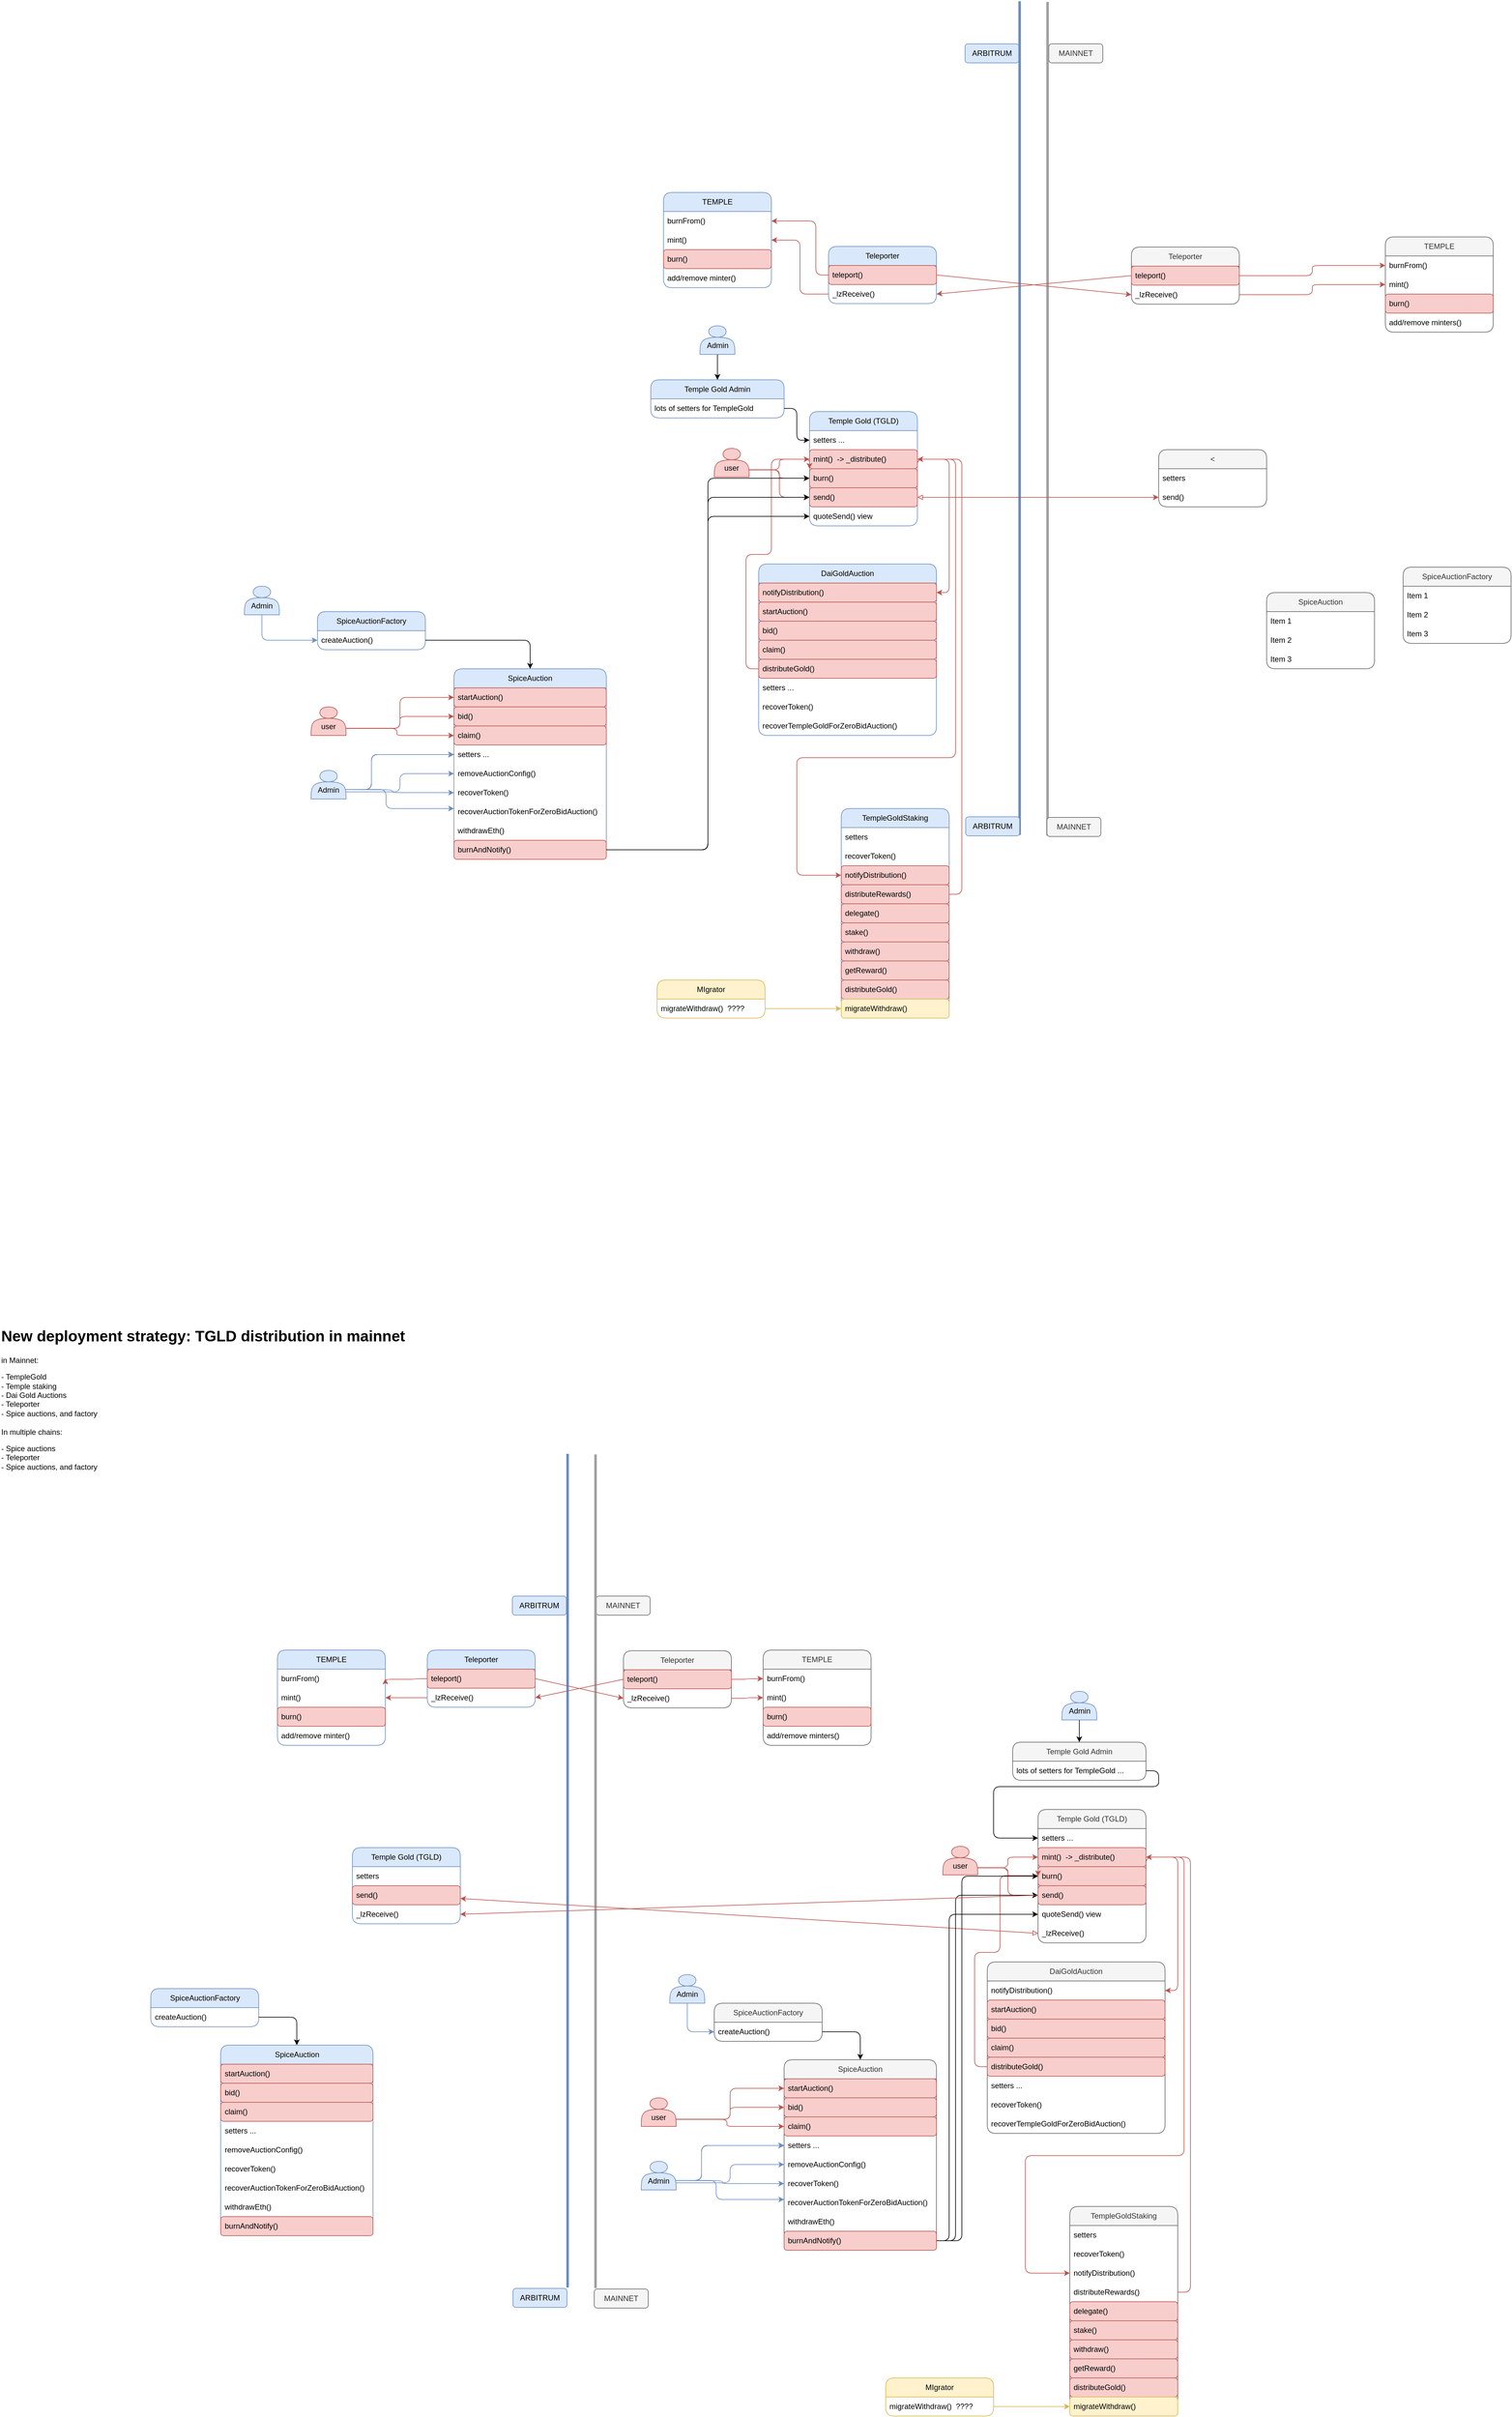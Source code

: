 <mxfile version="24.8.3">
  <diagram name="Page-1" id="kN0Zl41MOOWJ0NG0OLpR">
    <mxGraphModel dx="3075" dy="2346" grid="1" gridSize="10" guides="1" tooltips="1" connect="1" arrows="1" fold="1" page="1" pageScale="1" pageWidth="850" pageHeight="1100" math="0" shadow="0">
      <root>
        <mxCell id="0" />
        <mxCell id="1" parent="0" />
        <mxCell id="PqB-_CvW8uiKwiQ8ZS_M-51" style="edgeStyle=orthogonalEdgeStyle;rounded=1;orthogonalLoop=1;jettySize=auto;html=1;exitX=1;exitY=0.5;exitDx=0;exitDy=0;entryX=1;entryY=0.5;entryDx=0;entryDy=0;fillColor=#f8cecc;strokeColor=#b85450;" parent="1" source="ul7KkK8-qh1lNXba7wHL-4" target="ul7KkK8-qh1lNXba7wHL-83" edge="1">
          <mxGeometry relative="1" as="geometry">
            <Array as="points">
              <mxPoint x="620" y="420" />
              <mxPoint x="670" y="420" />
              <mxPoint x="670" y="630" />
            </Array>
          </mxGeometry>
        </mxCell>
        <mxCell id="ul7KkK8-qh1lNXba7wHL-4" value="Temple Gold (TGLD)" style="swimlane;fontStyle=0;childLayout=stackLayout;horizontal=1;startSize=30;horizontalStack=0;resizeParent=1;resizeParentMax=0;resizeLast=0;collapsible=1;marginBottom=0;whiteSpace=wrap;html=1;fillColor=#dae8fc;strokeColor=#6c8ebf;rounded=1;" parent="1" vertex="1">
          <mxGeometry x="450" y="345" width="170" height="180" as="geometry" />
        </mxCell>
        <mxCell id="ul7KkK8-qh1lNXba7wHL-5" value="setters ..." style="text;strokeColor=none;fillColor=none;align=left;verticalAlign=middle;spacingLeft=4;spacingRight=4;overflow=hidden;points=[[0,0.5],[1,0.5]];portConstraint=eastwest;rotatable=0;whiteSpace=wrap;html=1;rounded=1;" parent="ul7KkK8-qh1lNXba7wHL-4" vertex="1">
          <mxGeometry y="30" width="170" height="30" as="geometry" />
        </mxCell>
        <mxCell id="ul7KkK8-qh1lNXba7wHL-6" value="mint()&amp;nbsp; -&amp;gt; _distribute()" style="text;strokeColor=#b85450;fillColor=#f8cecc;align=left;verticalAlign=middle;spacingLeft=4;spacingRight=4;overflow=hidden;points=[[0,0.5],[1,0.5]];portConstraint=eastwest;rotatable=0;whiteSpace=wrap;html=1;rounded=1;" parent="ul7KkK8-qh1lNXba7wHL-4" vertex="1">
          <mxGeometry y="60" width="170" height="30" as="geometry" />
        </mxCell>
        <mxCell id="PqB-_CvW8uiKwiQ8ZS_M-6" value="burn()" style="text;strokeColor=#b85450;fillColor=#f8cecc;align=left;verticalAlign=middle;spacingLeft=4;spacingRight=4;overflow=hidden;points=[[0,0.5],[1,0.5]];portConstraint=eastwest;rotatable=0;whiteSpace=wrap;html=1;rounded=1;" parent="ul7KkK8-qh1lNXba7wHL-4" vertex="1">
          <mxGeometry y="90" width="170" height="30" as="geometry" />
        </mxCell>
        <mxCell id="ul7KkK8-qh1lNXba7wHL-7" value="send()" style="text;strokeColor=#b85450;fillColor=#f8cecc;align=left;verticalAlign=middle;spacingLeft=4;spacingRight=4;overflow=hidden;points=[[0,0.5],[1,0.5]];portConstraint=eastwest;rotatable=0;whiteSpace=wrap;html=1;rounded=1;" parent="ul7KkK8-qh1lNXba7wHL-4" vertex="1">
          <mxGeometry y="120" width="170" height="30" as="geometry" />
        </mxCell>
        <mxCell id="PqB-_CvW8uiKwiQ8ZS_M-57" value="quoteSend() view" style="text;align=left;verticalAlign=middle;spacingLeft=4;spacingRight=4;overflow=hidden;points=[[0,0.5],[1,0.5]];portConstraint=eastwest;rotatable=0;whiteSpace=wrap;html=1;rounded=1;" parent="ul7KkK8-qh1lNXba7wHL-4" vertex="1">
          <mxGeometry y="150" width="170" height="30" as="geometry" />
        </mxCell>
        <mxCell id="ul7KkK8-qh1lNXba7wHL-8" value="&amp;lt;" style="swimlane;fontStyle=0;childLayout=stackLayout;horizontal=1;startSize=30;horizontalStack=0;resizeParent=1;resizeParentMax=0;resizeLast=0;collapsible=1;marginBottom=0;whiteSpace=wrap;html=1;fillColor=#f5f5f5;fontColor=#333333;strokeColor=#666666;rounded=1;" parent="1" vertex="1">
          <mxGeometry x="1000" y="405" width="170" height="90" as="geometry" />
        </mxCell>
        <mxCell id="ul7KkK8-qh1lNXba7wHL-9" value="setters" style="text;strokeColor=none;fillColor=none;align=left;verticalAlign=middle;spacingLeft=4;spacingRight=4;overflow=hidden;points=[[0,0.5],[1,0.5]];portConstraint=eastwest;rotatable=0;whiteSpace=wrap;html=1;rounded=1;" parent="ul7KkK8-qh1lNXba7wHL-8" vertex="1">
          <mxGeometry y="30" width="170" height="30" as="geometry" />
        </mxCell>
        <mxCell id="ul7KkK8-qh1lNXba7wHL-10" value="send()" style="text;strokeColor=none;fillColor=none;align=left;verticalAlign=middle;spacingLeft=4;spacingRight=4;overflow=hidden;points=[[0,0.5],[1,0.5]];portConstraint=eastwest;rotatable=0;whiteSpace=wrap;html=1;rounded=1;" parent="ul7KkK8-qh1lNXba7wHL-8" vertex="1">
          <mxGeometry y="60" width="170" height="30" as="geometry" />
        </mxCell>
        <mxCell id="ul7KkK8-qh1lNXba7wHL-16" value="ARBITRUM" style="text;html=1;align=center;verticalAlign=middle;whiteSpace=wrap;rounded=1;fillColor=#dae8fc;strokeColor=#6c8ebf;" parent="1" vertex="1">
          <mxGeometry x="695" y="-234" width="85" height="30" as="geometry" />
        </mxCell>
        <mxCell id="ul7KkK8-qh1lNXba7wHL-17" value="MAINNET" style="text;html=1;align=center;verticalAlign=middle;whiteSpace=wrap;rounded=1;fillColor=#f5f5f5;strokeColor=#666666;fontColor=#333333;" parent="1" vertex="1">
          <mxGeometry x="827" y="-234" width="85" height="30" as="geometry" />
        </mxCell>
        <mxCell id="ul7KkK8-qh1lNXba7wHL-18" value="TempleGoldStaking" style="swimlane;fontStyle=0;childLayout=stackLayout;horizontal=1;startSize=30;horizontalStack=0;resizeParent=1;resizeParentMax=0;resizeLast=0;collapsible=1;marginBottom=0;whiteSpace=wrap;html=1;fillColor=#dae8fc;strokeColor=#6c8ebf;rounded=1;" parent="1" vertex="1">
          <mxGeometry x="500" y="970" width="170" height="330" as="geometry" />
        </mxCell>
        <mxCell id="ul7KkK8-qh1lNXba7wHL-21" value="setters" style="text;strokeColor=none;fillColor=none;align=left;verticalAlign=middle;spacingLeft=4;spacingRight=4;overflow=hidden;points=[[0,0.5],[1,0.5]];portConstraint=eastwest;rotatable=0;whiteSpace=wrap;html=1;rounded=1;" parent="ul7KkK8-qh1lNXba7wHL-18" vertex="1">
          <mxGeometry y="30" width="170" height="30" as="geometry" />
        </mxCell>
        <mxCell id="PqB-_CvW8uiKwiQ8ZS_M-41" value="recoverToken()" style="text;strokeColor=none;fillColor=none;align=left;verticalAlign=middle;spacingLeft=4;spacingRight=4;overflow=hidden;points=[[0,0.5],[1,0.5]];portConstraint=eastwest;rotatable=0;whiteSpace=wrap;html=1;rounded=1;" parent="ul7KkK8-qh1lNXba7wHL-18" vertex="1">
          <mxGeometry y="60" width="170" height="30" as="geometry" />
        </mxCell>
        <mxCell id="ul7KkK8-qh1lNXba7wHL-19" value="notifyDistribution()" style="text;strokeColor=#b85450;fillColor=#f8cecc;align=left;verticalAlign=middle;spacingLeft=4;spacingRight=4;overflow=hidden;points=[[0,0.5],[1,0.5]];portConstraint=eastwest;rotatable=0;whiteSpace=wrap;html=1;rounded=1;" parent="ul7KkK8-qh1lNXba7wHL-18" vertex="1">
          <mxGeometry y="90" width="170" height="30" as="geometry" />
        </mxCell>
        <mxCell id="PqB-_CvW8uiKwiQ8ZS_M-38" value="distributeRewards()" style="text;strokeColor=#b85450;fillColor=#f8cecc;align=left;verticalAlign=middle;spacingLeft=4;spacingRight=4;overflow=hidden;points=[[0,0.5],[1,0.5]];portConstraint=eastwest;rotatable=0;whiteSpace=wrap;html=1;rounded=1;" parent="ul7KkK8-qh1lNXba7wHL-18" vertex="1">
          <mxGeometry y="120" width="170" height="30" as="geometry" />
        </mxCell>
        <mxCell id="PqB-_CvW8uiKwiQ8ZS_M-36" value="delegate()" style="text;strokeColor=#b85450;fillColor=#f8cecc;align=left;verticalAlign=middle;spacingLeft=4;spacingRight=4;overflow=hidden;points=[[0,0.5],[1,0.5]];portConstraint=eastwest;rotatable=0;whiteSpace=wrap;html=1;rounded=1;" parent="ul7KkK8-qh1lNXba7wHL-18" vertex="1">
          <mxGeometry y="150" width="170" height="30" as="geometry" />
        </mxCell>
        <mxCell id="PqB-_CvW8uiKwiQ8ZS_M-39" value="stake()" style="text;strokeColor=#b85450;fillColor=#f8cecc;align=left;verticalAlign=middle;spacingLeft=4;spacingRight=4;overflow=hidden;points=[[0,0.5],[1,0.5]];portConstraint=eastwest;rotatable=0;whiteSpace=wrap;html=1;rounded=1;" parent="ul7KkK8-qh1lNXba7wHL-18" vertex="1">
          <mxGeometry y="180" width="170" height="30" as="geometry" />
        </mxCell>
        <mxCell id="PqB-_CvW8uiKwiQ8ZS_M-40" value="withdraw()" style="text;strokeColor=#b85450;fillColor=#f8cecc;align=left;verticalAlign=middle;spacingLeft=4;spacingRight=4;overflow=hidden;points=[[0,0.5],[1,0.5]];portConstraint=eastwest;rotatable=0;whiteSpace=wrap;html=1;rounded=1;" parent="ul7KkK8-qh1lNXba7wHL-18" vertex="1">
          <mxGeometry y="210" width="170" height="30" as="geometry" />
        </mxCell>
        <mxCell id="PqB-_CvW8uiKwiQ8ZS_M-46" value="getReward()" style="text;strokeColor=#b85450;fillColor=#f8cecc;align=left;verticalAlign=middle;spacingLeft=4;spacingRight=4;overflow=hidden;points=[[0,0.5],[1,0.5]];portConstraint=eastwest;rotatable=0;whiteSpace=wrap;html=1;rounded=1;" parent="ul7KkK8-qh1lNXba7wHL-18" vertex="1">
          <mxGeometry y="240" width="170" height="30" as="geometry" />
        </mxCell>
        <mxCell id="PqB-_CvW8uiKwiQ8ZS_M-47" value="distributeGold()" style="text;strokeColor=#b85450;fillColor=#f8cecc;align=left;verticalAlign=middle;spacingLeft=4;spacingRight=4;overflow=hidden;points=[[0,0.5],[1,0.5]];portConstraint=eastwest;rotatable=0;whiteSpace=wrap;html=1;rounded=1;" parent="ul7KkK8-qh1lNXba7wHL-18" vertex="1">
          <mxGeometry y="270" width="170" height="30" as="geometry" />
        </mxCell>
        <mxCell id="PqB-_CvW8uiKwiQ8ZS_M-37" value="migrateWithdraw()" style="text;strokeColor=#d6b656;fillColor=#fff2cc;align=left;verticalAlign=middle;spacingLeft=4;spacingRight=4;overflow=hidden;points=[[0,0.5],[1,0.5]];portConstraint=eastwest;rotatable=0;whiteSpace=wrap;html=1;rounded=1;" parent="ul7KkK8-qh1lNXba7wHL-18" vertex="1">
          <mxGeometry y="300" width="170" height="30" as="geometry" />
        </mxCell>
        <mxCell id="ul7KkK8-qh1lNXba7wHL-22" value="Teleporter" style="swimlane;fontStyle=0;childLayout=stackLayout;horizontal=1;startSize=30;horizontalStack=0;resizeParent=1;resizeParentMax=0;resizeLast=0;collapsible=1;marginBottom=0;whiteSpace=wrap;html=1;fillColor=#dae8fc;strokeColor=#6c8ebf;rounded=1;" parent="1" vertex="1">
          <mxGeometry x="480" y="85" width="170" height="90" as="geometry" />
        </mxCell>
        <mxCell id="ul7KkK8-qh1lNXba7wHL-23" value="teleport()" style="text;strokeColor=#b85450;fillColor=#f8cecc;align=left;verticalAlign=middle;spacingLeft=4;spacingRight=4;overflow=hidden;points=[[0,0.5],[1,0.5]];portConstraint=eastwest;rotatable=0;whiteSpace=wrap;html=1;rounded=1;" parent="ul7KkK8-qh1lNXba7wHL-22" vertex="1">
          <mxGeometry y="30" width="170" height="30" as="geometry" />
        </mxCell>
        <mxCell id="PqB-_CvW8uiKwiQ8ZS_M-29" value="_lzReceive()" style="text;strokeColor=none;fillColor=none;align=left;verticalAlign=middle;spacingLeft=4;spacingRight=4;overflow=hidden;points=[[0,0.5],[1,0.5]];portConstraint=eastwest;rotatable=0;whiteSpace=wrap;html=1;rounded=1;" parent="ul7KkK8-qh1lNXba7wHL-22" vertex="1">
          <mxGeometry y="60" width="170" height="30" as="geometry" />
        </mxCell>
        <mxCell id="PqB-_CvW8uiKwiQ8ZS_M-17" style="edgeStyle=orthogonalEdgeStyle;rounded=1;orthogonalLoop=1;jettySize=auto;html=1;exitX=1;exitY=0.5;exitDx=0;exitDy=0;fillColor=#f8cecc;strokeColor=#b85450;" parent="1" source="ul7KkK8-qh1lNXba7wHL-27" target="ul7KkK8-qh1lNXba7wHL-51" edge="1">
          <mxGeometry relative="1" as="geometry" />
        </mxCell>
        <mxCell id="ul7KkK8-qh1lNXba7wHL-26" value="Teleporter" style="swimlane;fontStyle=0;childLayout=stackLayout;horizontal=1;startSize=30;horizontalStack=0;resizeParent=1;resizeParentMax=0;resizeLast=0;collapsible=1;marginBottom=0;whiteSpace=wrap;html=1;fillColor=#f5f5f5;strokeColor=#666666;fontColor=#333333;rounded=1;" parent="1" vertex="1">
          <mxGeometry x="957" y="86" width="170" height="90" as="geometry" />
        </mxCell>
        <mxCell id="ul7KkK8-qh1lNXba7wHL-27" value="teleport()" style="text;strokeColor=#b85450;fillColor=#f8cecc;align=left;verticalAlign=middle;spacingLeft=4;spacingRight=4;overflow=hidden;points=[[0,0.5],[1,0.5]];portConstraint=eastwest;rotatable=0;whiteSpace=wrap;html=1;rounded=1;" parent="ul7KkK8-qh1lNXba7wHL-26" vertex="1">
          <mxGeometry y="30" width="170" height="30" as="geometry" />
        </mxCell>
        <mxCell id="PqB-_CvW8uiKwiQ8ZS_M-22" value="_lzReceive()" style="text;strokeColor=none;fillColor=none;align=left;verticalAlign=middle;spacingLeft=4;spacingRight=4;overflow=hidden;points=[[0,0.5],[1,0.5]];portConstraint=eastwest;rotatable=0;whiteSpace=wrap;html=1;rounded=1;" parent="ul7KkK8-qh1lNXba7wHL-26" vertex="1">
          <mxGeometry y="60" width="170" height="30" as="geometry" />
        </mxCell>
        <mxCell id="ul7KkK8-qh1lNXba7wHL-30" value="Temple Gold Admin" style="swimlane;fontStyle=0;childLayout=stackLayout;horizontal=1;startSize=30;horizontalStack=0;resizeParent=1;resizeParentMax=0;resizeLast=0;collapsible=1;marginBottom=0;whiteSpace=wrap;html=1;fillColor=#dae8fc;strokeColor=#6c8ebf;rounded=1;" parent="1" vertex="1">
          <mxGeometry x="200" y="295" width="210" height="60" as="geometry" />
        </mxCell>
        <mxCell id="ul7KkK8-qh1lNXba7wHL-31" value="lots of setters for TempleGold" style="text;strokeColor=none;fillColor=none;align=left;verticalAlign=middle;spacingLeft=4;spacingRight=4;overflow=hidden;points=[[0,0.5],[1,0.5]];portConstraint=eastwest;rotatable=0;whiteSpace=wrap;html=1;rounded=1;" parent="ul7KkK8-qh1lNXba7wHL-30" vertex="1">
          <mxGeometry y="30" width="210" height="30" as="geometry" />
        </mxCell>
        <mxCell id="ul7KkK8-qh1lNXba7wHL-34" value="DaiGoldAuction" style="swimlane;fontStyle=0;childLayout=stackLayout;horizontal=1;startSize=30;horizontalStack=0;resizeParent=1;resizeParentMax=0;resizeLast=0;collapsible=1;marginBottom=0;whiteSpace=wrap;html=1;fillColor=#dae8fc;strokeColor=#6c8ebf;rounded=1;" parent="1" vertex="1">
          <mxGeometry x="370" y="585" width="280" height="270" as="geometry" />
        </mxCell>
        <mxCell id="ul7KkK8-qh1lNXba7wHL-83" value="notifyDistribution()" style="text;strokeColor=#b85450;fillColor=#f8cecc;align=left;verticalAlign=middle;spacingLeft=4;spacingRight=4;overflow=hidden;points=[[0,0.5],[1,0.5]];portConstraint=eastwest;rotatable=0;whiteSpace=wrap;html=1;rounded=1;" parent="ul7KkK8-qh1lNXba7wHL-34" vertex="1">
          <mxGeometry y="30" width="280" height="30" as="geometry" />
        </mxCell>
        <mxCell id="ul7KkK8-qh1lNXba7wHL-36" value="startAuction()" style="text;strokeColor=#b85450;fillColor=#f8cecc;align=left;verticalAlign=middle;spacingLeft=4;spacingRight=4;overflow=hidden;points=[[0,0.5],[1,0.5]];portConstraint=eastwest;rotatable=0;whiteSpace=wrap;html=1;rounded=1;" parent="ul7KkK8-qh1lNXba7wHL-34" vertex="1">
          <mxGeometry y="60" width="280" height="30" as="geometry" />
        </mxCell>
        <mxCell id="ul7KkK8-qh1lNXba7wHL-37" value="bid()" style="text;strokeColor=#b85450;fillColor=#f8cecc;align=left;verticalAlign=middle;spacingLeft=4;spacingRight=4;overflow=hidden;points=[[0,0.5],[1,0.5]];portConstraint=eastwest;rotatable=0;whiteSpace=wrap;html=1;rounded=1;" parent="ul7KkK8-qh1lNXba7wHL-34" vertex="1">
          <mxGeometry y="90" width="280" height="30" as="geometry" />
        </mxCell>
        <mxCell id="ul7KkK8-qh1lNXba7wHL-82" value="claim()" style="text;strokeColor=#b85450;fillColor=#f8cecc;align=left;verticalAlign=middle;spacingLeft=4;spacingRight=4;overflow=hidden;points=[[0,0.5],[1,0.5]];portConstraint=eastwest;rotatable=0;whiteSpace=wrap;html=1;rounded=1;" parent="ul7KkK8-qh1lNXba7wHL-34" vertex="1">
          <mxGeometry y="120" width="280" height="30" as="geometry" />
        </mxCell>
        <mxCell id="21_gAbxY58Gw7jwpVy-6-2" value="distributeGold()" style="text;strokeColor=#b85450;fillColor=#f8cecc;align=left;verticalAlign=middle;spacingLeft=4;spacingRight=4;overflow=hidden;points=[[0,0.5],[1,0.5]];portConstraint=eastwest;rotatable=0;whiteSpace=wrap;html=1;rounded=1;" parent="ul7KkK8-qh1lNXba7wHL-34" vertex="1">
          <mxGeometry y="150" width="280" height="30" as="geometry" />
        </mxCell>
        <mxCell id="ul7KkK8-qh1lNXba7wHL-35" value="setters ..." style="text;strokeColor=none;fillColor=none;align=left;verticalAlign=middle;spacingLeft=4;spacingRight=4;overflow=hidden;points=[[0,0.5],[1,0.5]];portConstraint=eastwest;rotatable=0;whiteSpace=wrap;html=1;rounded=1;" parent="ul7KkK8-qh1lNXba7wHL-34" vertex="1">
          <mxGeometry y="180" width="280" height="30" as="geometry" />
        </mxCell>
        <mxCell id="ul7KkK8-qh1lNXba7wHL-84" value="recoverToken()" style="text;strokeColor=none;fillColor=none;align=left;verticalAlign=middle;spacingLeft=4;spacingRight=4;overflow=hidden;points=[[0,0.5],[1,0.5]];portConstraint=eastwest;rotatable=0;whiteSpace=wrap;html=1;rounded=1;" parent="ul7KkK8-qh1lNXba7wHL-34" vertex="1">
          <mxGeometry y="210" width="280" height="30" as="geometry" />
        </mxCell>
        <mxCell id="ul7KkK8-qh1lNXba7wHL-85" value="recoverTempleGoldForZeroBidAuction()" style="text;strokeColor=none;fillColor=none;align=left;verticalAlign=middle;spacingLeft=4;spacingRight=4;overflow=hidden;points=[[0,0.5],[1,0.5]];portConstraint=eastwest;rotatable=0;whiteSpace=wrap;html=1;rounded=1;" parent="ul7KkK8-qh1lNXba7wHL-34" vertex="1">
          <mxGeometry y="240" width="280" height="30" as="geometry" />
        </mxCell>
        <mxCell id="ul7KkK8-qh1lNXba7wHL-38" value="SpiceAuctionFactory" style="swimlane;fontStyle=0;childLayout=stackLayout;horizontal=1;startSize=30;horizontalStack=0;resizeParent=1;resizeParentMax=0;resizeLast=0;collapsible=1;marginBottom=0;whiteSpace=wrap;html=1;fillColor=#dae8fc;strokeColor=#6c8ebf;rounded=1;" parent="1" vertex="1">
          <mxGeometry x="-325" y="660" width="170" height="60" as="geometry" />
        </mxCell>
        <mxCell id="ul7KkK8-qh1lNXba7wHL-39" value="createAuction()" style="text;strokeColor=none;fillColor=none;align=left;verticalAlign=middle;spacingLeft=4;spacingRight=4;overflow=hidden;points=[[0,0.5],[1,0.5]];portConstraint=eastwest;rotatable=0;whiteSpace=wrap;html=1;rounded=1;" parent="ul7KkK8-qh1lNXba7wHL-38" vertex="1">
          <mxGeometry y="30" width="170" height="30" as="geometry" />
        </mxCell>
        <mxCell id="ul7KkK8-qh1lNXba7wHL-42" value="SpiceAuction" style="swimlane;fontStyle=0;childLayout=stackLayout;horizontal=1;startSize=30;horizontalStack=0;resizeParent=1;resizeParentMax=0;resizeLast=0;collapsible=1;marginBottom=0;whiteSpace=wrap;html=1;fillColor=#dae8fc;strokeColor=#6c8ebf;rounded=1;" parent="1" vertex="1">
          <mxGeometry x="-110" y="750" width="240" height="300" as="geometry">
            <mxRectangle x="-10" y="600" width="150" height="30" as="alternateBounds" />
          </mxGeometry>
        </mxCell>
        <mxCell id="ul7KkK8-qh1lNXba7wHL-43" value="startAuction()" style="text;strokeColor=#b85450;fillColor=#f8cecc;align=left;verticalAlign=middle;spacingLeft=4;spacingRight=4;overflow=hidden;points=[[0,0.5],[1,0.5]];portConstraint=eastwest;rotatable=0;whiteSpace=wrap;html=1;rounded=1;" parent="ul7KkK8-qh1lNXba7wHL-42" vertex="1">
          <mxGeometry y="30" width="240" height="30" as="geometry" />
        </mxCell>
        <mxCell id="ul7KkK8-qh1lNXba7wHL-44" value="bid()" style="text;strokeColor=#b85450;fillColor=#f8cecc;align=left;verticalAlign=middle;spacingLeft=4;spacingRight=4;overflow=hidden;points=[[0,0.5],[1,0.5]];portConstraint=eastwest;rotatable=0;whiteSpace=wrap;html=1;rounded=1;" parent="ul7KkK8-qh1lNXba7wHL-42" vertex="1">
          <mxGeometry y="60" width="240" height="30" as="geometry" />
        </mxCell>
        <mxCell id="ul7KkK8-qh1lNXba7wHL-45" value="claim()" style="text;strokeColor=#b85450;fillColor=#f8cecc;align=left;verticalAlign=middle;spacingLeft=4;spacingRight=4;overflow=hidden;points=[[0,0.5],[1,0.5]];portConstraint=eastwest;rotatable=0;whiteSpace=wrap;html=1;rounded=1;" parent="ul7KkK8-qh1lNXba7wHL-42" vertex="1">
          <mxGeometry y="90" width="240" height="30" as="geometry" />
        </mxCell>
        <mxCell id="ul7KkK8-qh1lNXba7wHL-60" value="setters ..." style="text;strokeColor=none;fillColor=none;align=left;verticalAlign=middle;spacingLeft=4;spacingRight=4;overflow=hidden;points=[[0,0.5],[1,0.5]];portConstraint=eastwest;rotatable=0;whiteSpace=wrap;html=1;rounded=1;" parent="ul7KkK8-qh1lNXba7wHL-42" vertex="1">
          <mxGeometry y="120" width="240" height="30" as="geometry" />
        </mxCell>
        <mxCell id="ul7KkK8-qh1lNXba7wHL-61" value="removeAuctionConfig()" style="text;strokeColor=none;fillColor=none;align=left;verticalAlign=middle;spacingLeft=4;spacingRight=4;overflow=hidden;points=[[0,0.5],[1,0.5]];portConstraint=eastwest;rotatable=0;whiteSpace=wrap;html=1;rounded=1;" parent="ul7KkK8-qh1lNXba7wHL-42" vertex="1">
          <mxGeometry y="150" width="240" height="30" as="geometry" />
        </mxCell>
        <mxCell id="ul7KkK8-qh1lNXba7wHL-62" value="recoverToken()" style="text;strokeColor=none;fillColor=none;align=left;verticalAlign=middle;spacingLeft=4;spacingRight=4;overflow=hidden;points=[[0,0.5],[1,0.5]];portConstraint=eastwest;rotatable=0;whiteSpace=wrap;html=1;rounded=1;" parent="ul7KkK8-qh1lNXba7wHL-42" vertex="1">
          <mxGeometry y="180" width="240" height="30" as="geometry" />
        </mxCell>
        <mxCell id="ul7KkK8-qh1lNXba7wHL-63" value="recoverAuctionTokenForZeroBidAuction()" style="text;strokeColor=none;fillColor=none;align=left;verticalAlign=middle;spacingLeft=4;spacingRight=4;overflow=hidden;points=[[0,0.5],[1,0.5]];portConstraint=eastwest;rotatable=0;whiteSpace=wrap;html=1;rounded=1;" parent="ul7KkK8-qh1lNXba7wHL-42" vertex="1">
          <mxGeometry y="210" width="240" height="30" as="geometry" />
        </mxCell>
        <mxCell id="PqB-_CvW8uiKwiQ8ZS_M-54" value="withdrawEth()" style="text;strokeColor=none;fillColor=none;align=left;verticalAlign=middle;spacingLeft=4;spacingRight=4;overflow=hidden;points=[[0,0.5],[1,0.5]];portConstraint=eastwest;rotatable=0;whiteSpace=wrap;html=1;rounded=1;" parent="ul7KkK8-qh1lNXba7wHL-42" vertex="1">
          <mxGeometry y="240" width="240" height="30" as="geometry" />
        </mxCell>
        <mxCell id="PqB-_CvW8uiKwiQ8ZS_M-55" value="burnAndNotify()" style="text;strokeColor=#b85450;fillColor=#f8cecc;align=left;verticalAlign=middle;spacingLeft=4;spacingRight=4;overflow=hidden;points=[[0,0.5],[1,0.5]];portConstraint=eastwest;rotatable=0;whiteSpace=wrap;html=1;rounded=1;" parent="ul7KkK8-qh1lNXba7wHL-42" vertex="1">
          <mxGeometry y="270" width="240" height="30" as="geometry" />
        </mxCell>
        <mxCell id="ul7KkK8-qh1lNXba7wHL-46" value="SpiceAuction" style="swimlane;fontStyle=0;childLayout=stackLayout;horizontal=1;startSize=30;horizontalStack=0;resizeParent=1;resizeParentMax=0;resizeLast=0;collapsible=1;marginBottom=0;whiteSpace=wrap;html=1;fillColor=#f5f5f5;strokeColor=#666666;fontColor=#333333;rounded=1;" parent="1" vertex="1">
          <mxGeometry x="1170" y="630" width="170" height="120" as="geometry" />
        </mxCell>
        <mxCell id="ul7KkK8-qh1lNXba7wHL-47" value="Item 1" style="text;strokeColor=none;fillColor=none;align=left;verticalAlign=middle;spacingLeft=4;spacingRight=4;overflow=hidden;points=[[0,0.5],[1,0.5]];portConstraint=eastwest;rotatable=0;whiteSpace=wrap;html=1;rounded=1;" parent="ul7KkK8-qh1lNXba7wHL-46" vertex="1">
          <mxGeometry y="30" width="170" height="30" as="geometry" />
        </mxCell>
        <mxCell id="ul7KkK8-qh1lNXba7wHL-48" value="Item 2" style="text;strokeColor=none;fillColor=none;align=left;verticalAlign=middle;spacingLeft=4;spacingRight=4;overflow=hidden;points=[[0,0.5],[1,0.5]];portConstraint=eastwest;rotatable=0;whiteSpace=wrap;html=1;rounded=1;" parent="ul7KkK8-qh1lNXba7wHL-46" vertex="1">
          <mxGeometry y="60" width="170" height="30" as="geometry" />
        </mxCell>
        <mxCell id="ul7KkK8-qh1lNXba7wHL-49" value="Item 3" style="text;strokeColor=none;fillColor=none;align=left;verticalAlign=middle;spacingLeft=4;spacingRight=4;overflow=hidden;points=[[0,0.5],[1,0.5]];portConstraint=eastwest;rotatable=0;whiteSpace=wrap;html=1;rounded=1;" parent="ul7KkK8-qh1lNXba7wHL-46" vertex="1">
          <mxGeometry y="90" width="170" height="30" as="geometry" />
        </mxCell>
        <mxCell id="ul7KkK8-qh1lNXba7wHL-50" value="TEMPLE" style="swimlane;fontStyle=0;childLayout=stackLayout;horizontal=1;startSize=30;horizontalStack=0;resizeParent=1;resizeParentMax=0;resizeLast=0;collapsible=1;marginBottom=0;whiteSpace=wrap;html=1;fillColor=#f5f5f5;strokeColor=#666666;fontColor=#333333;rounded=1;" parent="1" vertex="1">
          <mxGeometry x="1357" y="70" width="170" height="150" as="geometry" />
        </mxCell>
        <mxCell id="ul7KkK8-qh1lNXba7wHL-51" value="burnFrom()" style="text;strokeColor=none;fillColor=none;align=left;verticalAlign=middle;spacingLeft=4;spacingRight=4;overflow=hidden;points=[[0,0.5],[1,0.5]];portConstraint=eastwest;rotatable=0;whiteSpace=wrap;html=1;rounded=1;" parent="ul7KkK8-qh1lNXba7wHL-50" vertex="1">
          <mxGeometry y="30" width="170" height="30" as="geometry" />
        </mxCell>
        <mxCell id="ul7KkK8-qh1lNXba7wHL-52" value="mint()" style="text;strokeColor=none;fillColor=none;align=left;verticalAlign=middle;spacingLeft=4;spacingRight=4;overflow=hidden;points=[[0,0.5],[1,0.5]];portConstraint=eastwest;rotatable=0;whiteSpace=wrap;html=1;rounded=1;" parent="ul7KkK8-qh1lNXba7wHL-50" vertex="1">
          <mxGeometry y="60" width="170" height="30" as="geometry" />
        </mxCell>
        <mxCell id="PqB-_CvW8uiKwiQ8ZS_M-35" value="burn()" style="text;strokeColor=#b85450;fillColor=#f8cecc;align=left;verticalAlign=middle;spacingLeft=4;spacingRight=4;overflow=hidden;points=[[0,0.5],[1,0.5]];portConstraint=eastwest;rotatable=0;whiteSpace=wrap;html=1;rounded=1;" parent="ul7KkK8-qh1lNXba7wHL-50" vertex="1">
          <mxGeometry y="90" width="170" height="30" as="geometry" />
        </mxCell>
        <mxCell id="ul7KkK8-qh1lNXba7wHL-53" value="add/remove minters()" style="text;strokeColor=none;fillColor=none;align=left;verticalAlign=middle;spacingLeft=4;spacingRight=4;overflow=hidden;points=[[0,0.5],[1,0.5]];portConstraint=eastwest;rotatable=0;whiteSpace=wrap;html=1;rounded=1;" parent="ul7KkK8-qh1lNXba7wHL-50" vertex="1">
          <mxGeometry y="120" width="170" height="30" as="geometry" />
        </mxCell>
        <mxCell id="ul7KkK8-qh1lNXba7wHL-54" value="SpiceAuctionFactory" style="swimlane;fontStyle=0;childLayout=stackLayout;horizontal=1;startSize=30;horizontalStack=0;resizeParent=1;resizeParentMax=0;resizeLast=0;collapsible=1;marginBottom=0;whiteSpace=wrap;html=1;fillColor=#f5f5f5;strokeColor=#666666;fontColor=#333333;rounded=1;" parent="1" vertex="1">
          <mxGeometry x="1385" y="590" width="170" height="120" as="geometry" />
        </mxCell>
        <mxCell id="ul7KkK8-qh1lNXba7wHL-55" value="Item 1" style="text;strokeColor=none;fillColor=none;align=left;verticalAlign=middle;spacingLeft=4;spacingRight=4;overflow=hidden;points=[[0,0.5],[1,0.5]];portConstraint=eastwest;rotatable=0;whiteSpace=wrap;html=1;rounded=1;" parent="ul7KkK8-qh1lNXba7wHL-54" vertex="1">
          <mxGeometry y="30" width="170" height="30" as="geometry" />
        </mxCell>
        <mxCell id="ul7KkK8-qh1lNXba7wHL-56" value="Item 2" style="text;strokeColor=none;fillColor=none;align=left;verticalAlign=middle;spacingLeft=4;spacingRight=4;overflow=hidden;points=[[0,0.5],[1,0.5]];portConstraint=eastwest;rotatable=0;whiteSpace=wrap;html=1;rounded=1;" parent="ul7KkK8-qh1lNXba7wHL-54" vertex="1">
          <mxGeometry y="60" width="170" height="30" as="geometry" />
        </mxCell>
        <mxCell id="ul7KkK8-qh1lNXba7wHL-57" value="Item 3" style="text;strokeColor=none;fillColor=none;align=left;verticalAlign=middle;spacingLeft=4;spacingRight=4;overflow=hidden;points=[[0,0.5],[1,0.5]];portConstraint=eastwest;rotatable=0;whiteSpace=wrap;html=1;rounded=1;" parent="ul7KkK8-qh1lNXba7wHL-54" vertex="1">
          <mxGeometry y="90" width="170" height="30" as="geometry" />
        </mxCell>
        <mxCell id="ul7KkK8-qh1lNXba7wHL-69" style="edgeStyle=orthogonalEdgeStyle;rounded=1;orthogonalLoop=1;jettySize=auto;html=1;exitX=0.5;exitY=0.5;exitDx=0;exitDy=0;exitPerimeter=0;entryX=0;entryY=0.5;entryDx=0;entryDy=0;" parent="1" target="ul7KkK8-qh1lNXba7wHL-60" edge="1">
          <mxGeometry relative="1" as="geometry">
            <mxPoint x="-305.0" y="940" as="sourcePoint" />
            <Array as="points">
              <mxPoint x="-240" y="940" />
              <mxPoint x="-240" y="885" />
            </Array>
          </mxGeometry>
        </mxCell>
        <mxCell id="ul7KkK8-qh1lNXba7wHL-71" style="edgeStyle=orthogonalEdgeStyle;rounded=1;orthogonalLoop=1;jettySize=auto;html=1;exitX=1;exitY=0.75;exitDx=0;exitDy=0;fillColor=#dae8fc;strokeColor=#6c8ebf;" parent="1" source="ul7KkK8-qh1lNXba7wHL-79" target="ul7KkK8-qh1lNXba7wHL-61" edge="1">
          <mxGeometry relative="1" as="geometry">
            <mxPoint x="-305.0" y="940" as="sourcePoint" />
          </mxGeometry>
        </mxCell>
        <mxCell id="ul7KkK8-qh1lNXba7wHL-72" style="edgeStyle=orthogonalEdgeStyle;rounded=1;orthogonalLoop=1;jettySize=auto;html=1;exitX=0.5;exitY=0.5;exitDx=0;exitDy=0;exitPerimeter=0;entryX=0;entryY=0.5;entryDx=0;entryDy=0;fillColor=#dae8fc;strokeColor=#6c8ebf;" parent="1" target="ul7KkK8-qh1lNXba7wHL-62" edge="1">
          <mxGeometry relative="1" as="geometry">
            <mxPoint x="-305.0" y="940" as="sourcePoint" />
          </mxGeometry>
        </mxCell>
        <mxCell id="ul7KkK8-qh1lNXba7wHL-73" style="edgeStyle=orthogonalEdgeStyle;rounded=1;orthogonalLoop=1;jettySize=auto;html=1;exitX=1;exitY=0.75;exitDx=0;exitDy=0;fillColor=#dae8fc;strokeColor=#6c8ebf;" parent="1" source="ul7KkK8-qh1lNXba7wHL-79" target="ul7KkK8-qh1lNXba7wHL-63" edge="1">
          <mxGeometry relative="1" as="geometry">
            <mxPoint x="-305.0" y="940" as="sourcePoint" />
            <Array as="points">
              <mxPoint x="-325" y="940" />
              <mxPoint x="-217" y="940" />
              <mxPoint x="-217" y="970" />
            </Array>
          </mxGeometry>
        </mxCell>
        <mxCell id="ul7KkK8-qh1lNXba7wHL-66" style="edgeStyle=orthogonalEdgeStyle;rounded=1;orthogonalLoop=1;jettySize=auto;html=1;exitX=1;exitY=0.75;exitDx=0;exitDy=0;fillColor=#f8cecc;strokeColor=#b85450;" parent="1" source="ul7KkK8-qh1lNXba7wHL-80" target="ul7KkK8-qh1lNXba7wHL-43" edge="1">
          <mxGeometry relative="1" as="geometry">
            <mxPoint x="-265.0" y="810" as="sourcePoint" />
          </mxGeometry>
        </mxCell>
        <mxCell id="ul7KkK8-qh1lNXba7wHL-67" style="edgeStyle=orthogonalEdgeStyle;rounded=1;orthogonalLoop=1;jettySize=auto;html=1;exitX=1;exitY=0.75;exitDx=0;exitDy=0;entryX=0;entryY=0.5;entryDx=0;entryDy=0;fillColor=#f8cecc;strokeColor=#b85450;" parent="1" source="ul7KkK8-qh1lNXba7wHL-80" target="ul7KkK8-qh1lNXba7wHL-44" edge="1">
          <mxGeometry relative="1" as="geometry">
            <mxPoint x="-265.0" y="810" as="sourcePoint" />
          </mxGeometry>
        </mxCell>
        <mxCell id="ul7KkK8-qh1lNXba7wHL-68" style="edgeStyle=orthogonalEdgeStyle;rounded=1;orthogonalLoop=1;jettySize=auto;html=1;exitX=1;exitY=0.75;exitDx=0;exitDy=0;entryX=0;entryY=0.5;entryDx=0;entryDy=0;fillColor=#f8cecc;strokeColor=#b85450;" parent="1" source="ul7KkK8-qh1lNXba7wHL-80" target="ul7KkK8-qh1lNXba7wHL-45" edge="1">
          <mxGeometry relative="1" as="geometry">
            <mxPoint x="-265.0" y="810" as="sourcePoint" />
            <Array as="points">
              <mxPoint x="-200" y="844" />
              <mxPoint x="-200" y="855" />
            </Array>
          </mxGeometry>
        </mxCell>
        <mxCell id="ul7KkK8-qh1lNXba7wHL-64" value="" style="endArrow=none;html=1;rounded=1;fillColor=#dae8fc;strokeColor=#6c8ebf;strokeWidth=4;" parent="1" edge="1">
          <mxGeometry width="50" height="50" relative="1" as="geometry">
            <mxPoint x="781" y="1011.597" as="sourcePoint" />
            <mxPoint x="781" y="-301" as="targetPoint" />
          </mxGeometry>
        </mxCell>
        <mxCell id="ul7KkK8-qh1lNXba7wHL-65" value="" style="endArrow=none;html=1;rounded=1;fillColor=#f5f5f5;strokeColor=#A1A1A1;strokeWidth=4;" parent="1" edge="1">
          <mxGeometry width="50" height="50" relative="1" as="geometry">
            <mxPoint x="825" y="1012.597" as="sourcePoint" />
            <mxPoint x="825" y="-300" as="targetPoint" />
          </mxGeometry>
        </mxCell>
        <mxCell id="ul7KkK8-qh1lNXba7wHL-70" style="edgeStyle=orthogonalEdgeStyle;rounded=1;orthogonalLoop=1;jettySize=auto;html=1;exitX=1;exitY=0.75;exitDx=0;exitDy=0;entryX=0;entryY=0.5;entryDx=0;entryDy=0;fillColor=#dae8fc;strokeColor=#6c8ebf;" parent="1" source="ul7KkK8-qh1lNXba7wHL-79" target="ul7KkK8-qh1lNXba7wHL-60" edge="1">
          <mxGeometry relative="1" as="geometry">
            <mxPoint x="-305.0" y="940" as="sourcePoint" />
            <mxPoint x="-110" y="885" as="targetPoint" />
            <Array as="points">
              <mxPoint x="-325" y="940" />
              <mxPoint x="-240" y="940" />
              <mxPoint x="-240" y="885" />
            </Array>
          </mxGeometry>
        </mxCell>
        <mxCell id="ul7KkK8-qh1lNXba7wHL-75" style="edgeStyle=orthogonalEdgeStyle;rounded=1;orthogonalLoop=1;jettySize=auto;html=1;exitX=0.5;exitY=1;exitDx=0;exitDy=0;fillColor=#dae8fc;strokeColor=#6c8ebf;" parent="1" source="ul7KkK8-qh1lNXba7wHL-77" target="ul7KkK8-qh1lNXba7wHL-39" edge="1">
          <mxGeometry relative="1" as="geometry">
            <mxPoint x="-375.0" y="705" as="sourcePoint" />
          </mxGeometry>
        </mxCell>
        <mxCell id="ul7KkK8-qh1lNXba7wHL-76" style="edgeStyle=orthogonalEdgeStyle;rounded=1;orthogonalLoop=1;jettySize=auto;html=1;exitX=1;exitY=0.5;exitDx=0;exitDy=0;entryX=0.5;entryY=0;entryDx=0;entryDy=0;" parent="1" source="ul7KkK8-qh1lNXba7wHL-39" target="ul7KkK8-qh1lNXba7wHL-42" edge="1">
          <mxGeometry relative="1" as="geometry" />
        </mxCell>
        <mxCell id="ul7KkK8-qh1lNXba7wHL-77" value="&lt;div&gt;&lt;br&gt;&lt;/div&gt;&lt;div&gt;Admin&lt;/div&gt;" style="shape=actor;whiteSpace=wrap;html=1;fillColor=#dae8fc;strokeColor=#6c8ebf;rounded=1;" parent="1" vertex="1">
          <mxGeometry x="-440" y="620" width="55" height="45" as="geometry" />
        </mxCell>
        <mxCell id="ul7KkK8-qh1lNXba7wHL-79" value="&lt;div&gt;&lt;br&gt;&lt;/div&gt;&lt;div&gt;Admin&lt;/div&gt;" style="shape=actor;whiteSpace=wrap;html=1;fillColor=#dae8fc;strokeColor=#6c8ebf;rounded=1;" parent="1" vertex="1">
          <mxGeometry x="-335" y="910" width="55" height="45" as="geometry" />
        </mxCell>
        <mxCell id="ul7KkK8-qh1lNXba7wHL-80" value="&lt;div&gt;&lt;br&gt;&lt;/div&gt;&lt;div&gt;user&lt;/div&gt;" style="shape=actor;whiteSpace=wrap;html=1;fillColor=#f8cecc;strokeColor=#b85450;rounded=1;" parent="1" vertex="1">
          <mxGeometry x="-335" y="810" width="55" height="45" as="geometry" />
        </mxCell>
        <mxCell id="PqB-_CvW8uiKwiQ8ZS_M-4" style="edgeStyle=orthogonalEdgeStyle;rounded=1;orthogonalLoop=1;jettySize=auto;html=1;exitX=0.5;exitY=1;exitDx=0;exitDy=0;entryX=0.5;entryY=0;entryDx=0;entryDy=0;" parent="1" source="PqB-_CvW8uiKwiQ8ZS_M-9" target="ul7KkK8-qh1lNXba7wHL-30" edge="1">
          <mxGeometry relative="1" as="geometry">
            <mxPoint x="305" y="230" as="sourcePoint" />
          </mxGeometry>
        </mxCell>
        <mxCell id="PqB-_CvW8uiKwiQ8ZS_M-5" style="edgeStyle=orthogonalEdgeStyle;rounded=1;orthogonalLoop=1;jettySize=auto;html=1;exitX=1;exitY=0.5;exitDx=0;exitDy=0;" parent="1" source="ul7KkK8-qh1lNXba7wHL-31" target="ul7KkK8-qh1lNXba7wHL-5" edge="1">
          <mxGeometry relative="1" as="geometry" />
        </mxCell>
        <mxCell id="PqB-_CvW8uiKwiQ8ZS_M-11" style="edgeStyle=orthogonalEdgeStyle;rounded=1;orthogonalLoop=1;jettySize=auto;html=1;exitX=1;exitY=0.75;exitDx=0;exitDy=0;fillColor=#f8cecc;strokeColor=#b85450;" parent="1" source="PqB-_CvW8uiKwiQ8ZS_M-8" target="ul7KkK8-qh1lNXba7wHL-6" edge="1">
          <mxGeometry relative="1" as="geometry" />
        </mxCell>
        <mxCell id="PqB-_CvW8uiKwiQ8ZS_M-12" style="edgeStyle=orthogonalEdgeStyle;rounded=1;orthogonalLoop=1;jettySize=auto;html=1;exitX=1;exitY=0.75;exitDx=0;exitDy=0;fillColor=#f8cecc;strokeColor=#b85450;" parent="1" source="PqB-_CvW8uiKwiQ8ZS_M-8" target="PqB-_CvW8uiKwiQ8ZS_M-6" edge="1">
          <mxGeometry relative="1" as="geometry" />
        </mxCell>
        <mxCell id="PqB-_CvW8uiKwiQ8ZS_M-13" style="edgeStyle=orthogonalEdgeStyle;rounded=1;orthogonalLoop=1;jettySize=auto;html=1;exitX=1;exitY=0.75;exitDx=0;exitDy=0;fillColor=#f8cecc;strokeColor=#b85450;" parent="1" source="PqB-_CvW8uiKwiQ8ZS_M-8" target="ul7KkK8-qh1lNXba7wHL-7" edge="1">
          <mxGeometry relative="1" as="geometry" />
        </mxCell>
        <mxCell id="PqB-_CvW8uiKwiQ8ZS_M-8" value="&lt;div&gt;&lt;br&gt;&lt;/div&gt;&lt;div&gt;user&lt;/div&gt;" style="shape=actor;whiteSpace=wrap;html=1;fillColor=#f8cecc;strokeColor=#b85450;rounded=1;" parent="1" vertex="1">
          <mxGeometry x="300" y="403" width="55" height="45" as="geometry" />
        </mxCell>
        <mxCell id="PqB-_CvW8uiKwiQ8ZS_M-9" value="&lt;div&gt;&lt;br&gt;&lt;/div&gt;&lt;div&gt;Admin&lt;/div&gt;" style="shape=actor;whiteSpace=wrap;html=1;fillColor=#dae8fc;strokeColor=#6c8ebf;rounded=1;" parent="1" vertex="1">
          <mxGeometry x="277.5" y="210" width="55" height="45" as="geometry" />
        </mxCell>
        <mxCell id="PqB-_CvW8uiKwiQ8ZS_M-16" style="edgeStyle=orthogonalEdgeStyle;rounded=1;orthogonalLoop=1;jettySize=auto;html=1;exitX=1;exitY=0.5;exitDx=0;exitDy=0;startArrow=block;startFill=0;fillColor=#f8cecc;strokeColor=#b85450;" parent="1" source="ul7KkK8-qh1lNXba7wHL-7" target="ul7KkK8-qh1lNXba7wHL-10" edge="1">
          <mxGeometry relative="1" as="geometry" />
        </mxCell>
        <mxCell id="PqB-_CvW8uiKwiQ8ZS_M-18" style="edgeStyle=orthogonalEdgeStyle;rounded=1;orthogonalLoop=1;jettySize=auto;html=1;exitX=1;exitY=0.5;exitDx=0;exitDy=0;fillColor=#f8cecc;strokeColor=#b85450;entryX=0;entryY=0.5;entryDx=0;entryDy=0;" parent="1" source="ul7KkK8-qh1lNXba7wHL-6" target="ul7KkK8-qh1lNXba7wHL-19" edge="1">
          <mxGeometry relative="1" as="geometry">
            <Array as="points">
              <mxPoint x="680" y="420" />
              <mxPoint x="680" y="890" />
              <mxPoint x="430" y="890" />
              <mxPoint x="430" y="1075" />
            </Array>
            <mxPoint x="470" y="1150" as="targetPoint" />
          </mxGeometry>
        </mxCell>
        <mxCell id="PqB-_CvW8uiKwiQ8ZS_M-24" style="edgeStyle=orthogonalEdgeStyle;rounded=1;orthogonalLoop=1;jettySize=auto;html=1;exitX=1;exitY=0.5;exitDx=0;exitDy=0;fillColor=#f8cecc;strokeColor=#b85450;" parent="1" source="PqB-_CvW8uiKwiQ8ZS_M-22" target="ul7KkK8-qh1lNXba7wHL-52" edge="1">
          <mxGeometry relative="1" as="geometry" />
        </mxCell>
        <mxCell id="PqB-_CvW8uiKwiQ8ZS_M-25" value="TEMPLE" style="swimlane;fontStyle=0;childLayout=stackLayout;horizontal=1;startSize=30;horizontalStack=0;resizeParent=1;resizeParentMax=0;resizeLast=0;collapsible=1;marginBottom=0;whiteSpace=wrap;html=1;fillColor=#dae8fc;strokeColor=#6c8ebf;rounded=1;" parent="1" vertex="1">
          <mxGeometry x="220" width="170" height="150" as="geometry" />
        </mxCell>
        <mxCell id="PqB-_CvW8uiKwiQ8ZS_M-26" value="burnFrom()" style="text;strokeColor=none;fillColor=none;align=left;verticalAlign=middle;spacingLeft=4;spacingRight=4;overflow=hidden;points=[[0,0.5],[1,0.5]];portConstraint=eastwest;rotatable=0;whiteSpace=wrap;html=1;rounded=1;" parent="PqB-_CvW8uiKwiQ8ZS_M-25" vertex="1">
          <mxGeometry y="30" width="170" height="30" as="geometry" />
        </mxCell>
        <mxCell id="PqB-_CvW8uiKwiQ8ZS_M-27" value="mint()" style="text;strokeColor=none;fillColor=none;align=left;verticalAlign=middle;spacingLeft=4;spacingRight=4;overflow=hidden;points=[[0,0.5],[1,0.5]];portConstraint=eastwest;rotatable=0;whiteSpace=wrap;html=1;rounded=1;" parent="PqB-_CvW8uiKwiQ8ZS_M-25" vertex="1">
          <mxGeometry y="60" width="170" height="30" as="geometry" />
        </mxCell>
        <mxCell id="PqB-_CvW8uiKwiQ8ZS_M-34" value="burn()" style="text;strokeColor=#b85450;fillColor=#f8cecc;align=left;verticalAlign=middle;spacingLeft=4;spacingRight=4;overflow=hidden;points=[[0,0.5],[1,0.5]];portConstraint=eastwest;rotatable=0;whiteSpace=wrap;html=1;rounded=1;" parent="PqB-_CvW8uiKwiQ8ZS_M-25" vertex="1">
          <mxGeometry y="90" width="170" height="30" as="geometry" />
        </mxCell>
        <mxCell id="PqB-_CvW8uiKwiQ8ZS_M-28" value="add/remove minter()" style="text;strokeColor=none;fillColor=none;align=left;verticalAlign=middle;spacingLeft=4;spacingRight=4;overflow=hidden;points=[[0,0.5],[1,0.5]];portConstraint=eastwest;rotatable=0;whiteSpace=wrap;html=1;rounded=1;" parent="PqB-_CvW8uiKwiQ8ZS_M-25" vertex="1">
          <mxGeometry y="120" width="170" height="30" as="geometry" />
        </mxCell>
        <mxCell id="PqB-_CvW8uiKwiQ8ZS_M-30" style="rounded=1;orthogonalLoop=1;jettySize=auto;html=1;exitX=1;exitY=0.5;exitDx=0;exitDy=0;entryX=0;entryY=0.5;entryDx=0;entryDy=0;fillColor=#f8cecc;strokeColor=#b85450;" parent="1" source="ul7KkK8-qh1lNXba7wHL-23" target="PqB-_CvW8uiKwiQ8ZS_M-22" edge="1">
          <mxGeometry relative="1" as="geometry" />
        </mxCell>
        <mxCell id="PqB-_CvW8uiKwiQ8ZS_M-31" style="rounded=1;orthogonalLoop=1;jettySize=auto;html=1;exitX=0;exitY=0.5;exitDx=0;exitDy=0;entryX=1;entryY=0.5;entryDx=0;entryDy=0;fillColor=#f8cecc;strokeColor=#b85450;" parent="1" source="ul7KkK8-qh1lNXba7wHL-27" target="PqB-_CvW8uiKwiQ8ZS_M-29" edge="1">
          <mxGeometry relative="1" as="geometry" />
        </mxCell>
        <mxCell id="PqB-_CvW8uiKwiQ8ZS_M-32" style="edgeStyle=orthogonalEdgeStyle;rounded=1;orthogonalLoop=1;jettySize=auto;html=1;exitX=0;exitY=0.5;exitDx=0;exitDy=0;entryX=1;entryY=0.5;entryDx=0;entryDy=0;fillColor=#f8cecc;strokeColor=#b85450;" parent="1" source="PqB-_CvW8uiKwiQ8ZS_M-29" target="PqB-_CvW8uiKwiQ8ZS_M-27" edge="1">
          <mxGeometry relative="1" as="geometry" />
        </mxCell>
        <mxCell id="PqB-_CvW8uiKwiQ8ZS_M-33" style="edgeStyle=orthogonalEdgeStyle;rounded=1;orthogonalLoop=1;jettySize=auto;html=1;exitX=0;exitY=0.5;exitDx=0;exitDy=0;entryX=1;entryY=0.5;entryDx=0;entryDy=0;fillColor=#f8cecc;strokeColor=#b85450;" parent="1" source="ul7KkK8-qh1lNXba7wHL-23" target="PqB-_CvW8uiKwiQ8ZS_M-26" edge="1">
          <mxGeometry relative="1" as="geometry">
            <Array as="points">
              <mxPoint x="460" y="130" />
              <mxPoint x="460" y="45" />
            </Array>
          </mxGeometry>
        </mxCell>
        <mxCell id="PqB-_CvW8uiKwiQ8ZS_M-42" value="MIgrator" style="swimlane;fontStyle=0;childLayout=stackLayout;horizontal=1;startSize=30;horizontalStack=0;resizeParent=1;resizeParentMax=0;resizeLast=0;collapsible=1;marginBottom=0;whiteSpace=wrap;html=1;fillColor=#fff2cc;strokeColor=#d6b656;rounded=1;" parent="1" vertex="1">
          <mxGeometry x="210" y="1240" width="170" height="60" as="geometry" />
        </mxCell>
        <mxCell id="PqB-_CvW8uiKwiQ8ZS_M-43" value="migrateWithdraw()&amp;nbsp; ????" style="text;strokeColor=none;fillColor=none;align=left;verticalAlign=middle;spacingLeft=4;spacingRight=4;overflow=hidden;points=[[0,0.5],[1,0.5]];portConstraint=eastwest;rotatable=0;whiteSpace=wrap;html=1;rounded=1;" parent="PqB-_CvW8uiKwiQ8ZS_M-42" vertex="1">
          <mxGeometry y="30" width="170" height="30" as="geometry" />
        </mxCell>
        <mxCell id="PqB-_CvW8uiKwiQ8ZS_M-45" style="edgeStyle=orthogonalEdgeStyle;rounded=1;orthogonalLoop=1;jettySize=auto;html=1;exitX=1;exitY=0.5;exitDx=0;exitDy=0;entryX=0;entryY=0.5;entryDx=0;entryDy=0;fillColor=#fff2cc;strokeColor=#d6b656;" parent="1" source="PqB-_CvW8uiKwiQ8ZS_M-43" target="PqB-_CvW8uiKwiQ8ZS_M-37" edge="1">
          <mxGeometry relative="1" as="geometry" />
        </mxCell>
        <mxCell id="PqB-_CvW8uiKwiQ8ZS_M-50" style="edgeStyle=orthogonalEdgeStyle;rounded=1;orthogonalLoop=1;jettySize=auto;html=1;exitX=0;exitY=0.5;exitDx=0;exitDy=0;entryX=0;entryY=0.5;entryDx=0;entryDy=0;fillColor=#f8cecc;strokeColor=#b85450;" parent="1" source="21_gAbxY58Gw7jwpVy-6-2" target="ul7KkK8-qh1lNXba7wHL-4" edge="1">
          <mxGeometry relative="1" as="geometry">
            <Array as="points">
              <mxPoint x="350" y="750" />
              <mxPoint x="350" y="570" />
              <mxPoint x="390" y="570" />
              <mxPoint x="390" y="420" />
            </Array>
          </mxGeometry>
        </mxCell>
        <mxCell id="PqB-_CvW8uiKwiQ8ZS_M-56" style="edgeStyle=orthogonalEdgeStyle;rounded=1;orthogonalLoop=1;jettySize=auto;html=1;exitX=1;exitY=0.5;exitDx=0;exitDy=0;entryX=0;entryY=0.5;entryDx=0;entryDy=0;fillColor=#f8cecc;" parent="1" source="PqB-_CvW8uiKwiQ8ZS_M-55" target="PqB-_CvW8uiKwiQ8ZS_M-6" edge="1">
          <mxGeometry relative="1" as="geometry" />
        </mxCell>
        <mxCell id="PqB-_CvW8uiKwiQ8ZS_M-58" style="edgeStyle=orthogonalEdgeStyle;rounded=1;orthogonalLoop=1;jettySize=auto;html=1;exitX=1;exitY=0.5;exitDx=0;exitDy=0;entryX=0;entryY=0.5;entryDx=0;entryDy=0;" parent="1" source="PqB-_CvW8uiKwiQ8ZS_M-55" target="PqB-_CvW8uiKwiQ8ZS_M-57" edge="1">
          <mxGeometry relative="1" as="geometry" />
        </mxCell>
        <mxCell id="PqB-_CvW8uiKwiQ8ZS_M-59" style="edgeStyle=orthogonalEdgeStyle;rounded=1;orthogonalLoop=1;jettySize=auto;html=1;exitX=1;exitY=0.5;exitDx=0;exitDy=0;entryX=0;entryY=0.5;entryDx=0;entryDy=0;" parent="1" source="PqB-_CvW8uiKwiQ8ZS_M-55" target="ul7KkK8-qh1lNXba7wHL-7" edge="1">
          <mxGeometry relative="1" as="geometry" />
        </mxCell>
        <mxCell id="58UhOQQA0ADMTF55vDq9-1" style="edgeStyle=orthogonalEdgeStyle;rounded=1;orthogonalLoop=1;jettySize=auto;html=1;exitX=1;exitY=0.5;exitDx=0;exitDy=0;entryX=1;entryY=0.5;entryDx=0;entryDy=0;fillColor=#f8cecc;strokeColor=#b85450;curved=0;" parent="1" source="PqB-_CvW8uiKwiQ8ZS_M-38" target="ul7KkK8-qh1lNXba7wHL-6" edge="1">
          <mxGeometry relative="1" as="geometry">
            <mxPoint x="790" y="1080" as="targetPoint" />
          </mxGeometry>
        </mxCell>
        <mxCell id="kqfV8szdMdd8H2vtn85Q-1" value="ARBITRUM" style="text;html=1;align=center;verticalAlign=middle;whiteSpace=wrap;rounded=1;fillColor=#dae8fc;strokeColor=#6c8ebf;" parent="1" vertex="1">
          <mxGeometry x="696" y="983" width="85" height="30" as="geometry" />
        </mxCell>
        <mxCell id="kqfV8szdMdd8H2vtn85Q-2" value="MAINNET" style="text;html=1;align=center;verticalAlign=middle;whiteSpace=wrap;rounded=1;fillColor=#f5f5f5;strokeColor=#666666;fontColor=#333333;" parent="1" vertex="1">
          <mxGeometry x="824" y="984" width="85" height="30" as="geometry" />
        </mxCell>
        <mxCell id="970LaGZDjNVC6KMcKI9l-1" style="edgeStyle=orthogonalEdgeStyle;rounded=1;orthogonalLoop=1;jettySize=auto;html=1;exitX=1;exitY=0.5;exitDx=0;exitDy=0;entryX=1;entryY=0.5;entryDx=0;entryDy=0;fillColor=#f8cecc;strokeColor=#b85450;" parent="1" source="970LaGZDjNVC6KMcKI9l-2" target="970LaGZDjNVC6KMcKI9l-34" edge="1">
          <mxGeometry relative="1" as="geometry">
            <Array as="points">
              <mxPoint x="980" y="2621" />
              <mxPoint x="1030" y="2621" />
              <mxPoint x="1030" y="2831" />
            </Array>
          </mxGeometry>
        </mxCell>
        <mxCell id="970LaGZDjNVC6KMcKI9l-2" value="Temple Gold (TGLD)" style="swimlane;fontStyle=0;childLayout=stackLayout;horizontal=1;startSize=30;horizontalStack=0;resizeParent=1;resizeParentMax=0;resizeLast=0;collapsible=1;marginBottom=0;whiteSpace=wrap;html=1;fillColor=#f5f5f5;strokeColor=#666666;rounded=1;fontColor=#333333;" parent="1" vertex="1">
          <mxGeometry x="810" y="2546" width="170" height="210" as="geometry" />
        </mxCell>
        <mxCell id="970LaGZDjNVC6KMcKI9l-3" value="setters ..." style="text;strokeColor=none;fillColor=none;align=left;verticalAlign=middle;spacingLeft=4;spacingRight=4;overflow=hidden;points=[[0,0.5],[1,0.5]];portConstraint=eastwest;rotatable=0;whiteSpace=wrap;html=1;rounded=1;" parent="970LaGZDjNVC6KMcKI9l-2" vertex="1">
          <mxGeometry y="30" width="170" height="30" as="geometry" />
        </mxCell>
        <mxCell id="970LaGZDjNVC6KMcKI9l-4" value="mint()&amp;nbsp; -&amp;gt; _distribute()" style="text;strokeColor=#b85450;fillColor=#f8cecc;align=left;verticalAlign=middle;spacingLeft=4;spacingRight=4;overflow=hidden;points=[[0,0.5],[1,0.5]];portConstraint=eastwest;rotatable=0;whiteSpace=wrap;html=1;rounded=1;" parent="970LaGZDjNVC6KMcKI9l-2" vertex="1">
          <mxGeometry y="60" width="170" height="30" as="geometry" />
        </mxCell>
        <mxCell id="970LaGZDjNVC6KMcKI9l-5" value="burn()" style="text;strokeColor=#b85450;fillColor=#f8cecc;align=left;verticalAlign=middle;spacingLeft=4;spacingRight=4;overflow=hidden;points=[[0,0.5],[1,0.5]];portConstraint=eastwest;rotatable=0;whiteSpace=wrap;html=1;rounded=1;" parent="970LaGZDjNVC6KMcKI9l-2" vertex="1">
          <mxGeometry y="90" width="170" height="30" as="geometry" />
        </mxCell>
        <mxCell id="970LaGZDjNVC6KMcKI9l-6" value="send()" style="text;strokeColor=#b85450;fillColor=#f8cecc;align=left;verticalAlign=middle;spacingLeft=4;spacingRight=4;overflow=hidden;points=[[0,0.5],[1,0.5]];portConstraint=eastwest;rotatable=0;whiteSpace=wrap;html=1;rounded=1;" parent="970LaGZDjNVC6KMcKI9l-2" vertex="1">
          <mxGeometry y="120" width="170" height="30" as="geometry" />
        </mxCell>
        <mxCell id="970LaGZDjNVC6KMcKI9l-7" value="quoteSend() view" style="text;align=left;verticalAlign=middle;spacingLeft=4;spacingRight=4;overflow=hidden;points=[[0,0.5],[1,0.5]];portConstraint=eastwest;rotatable=0;whiteSpace=wrap;html=1;rounded=1;" parent="970LaGZDjNVC6KMcKI9l-2" vertex="1">
          <mxGeometry y="150" width="170" height="30" as="geometry" />
        </mxCell>
        <mxCell id="970LaGZDjNVC6KMcKI9l-127" value="_lzReceive()" style="text;align=left;verticalAlign=middle;spacingLeft=4;spacingRight=4;overflow=hidden;points=[[0,0.5],[1,0.5]];portConstraint=eastwest;rotatable=0;whiteSpace=wrap;html=1;rounded=1;" parent="970LaGZDjNVC6KMcKI9l-2" vertex="1">
          <mxGeometry y="180" width="170" height="30" as="geometry" />
        </mxCell>
        <mxCell id="970LaGZDjNVC6KMcKI9l-8" value="Temple Gold (TGLD)" style="swimlane;fontStyle=0;childLayout=stackLayout;horizontal=1;startSize=30;horizontalStack=0;resizeParent=1;resizeParentMax=0;resizeLast=0;collapsible=1;marginBottom=0;whiteSpace=wrap;html=1;fillColor=#dae8fc;strokeColor=#6c8ebf;rounded=1;" parent="1" vertex="1">
          <mxGeometry x="-270" y="2606" width="170" height="120" as="geometry" />
        </mxCell>
        <mxCell id="970LaGZDjNVC6KMcKI9l-9" value="setters" style="text;align=left;verticalAlign=middle;spacingLeft=4;spacingRight=4;overflow=hidden;points=[[0,0.5],[1,0.5]];portConstraint=eastwest;rotatable=0;whiteSpace=wrap;html=1;rounded=1;" parent="970LaGZDjNVC6KMcKI9l-8" vertex="1">
          <mxGeometry y="30" width="170" height="30" as="geometry" />
        </mxCell>
        <mxCell id="970LaGZDjNVC6KMcKI9l-10" value="send()" style="text;align=left;verticalAlign=middle;spacingLeft=4;spacingRight=4;overflow=hidden;points=[[0,0.5],[1,0.5]];portConstraint=eastwest;rotatable=0;whiteSpace=wrap;html=1;rounded=1;fillColor=#f8cecc;strokeColor=#b85450;" parent="970LaGZDjNVC6KMcKI9l-8" vertex="1">
          <mxGeometry y="60" width="170" height="30" as="geometry" />
        </mxCell>
        <mxCell id="970LaGZDjNVC6KMcKI9l-111" value="_lzReceive()" style="text;align=left;verticalAlign=middle;spacingLeft=4;spacingRight=4;overflow=hidden;points=[[0,0.5],[1,0.5]];portConstraint=eastwest;rotatable=0;whiteSpace=wrap;html=1;rounded=1;" parent="970LaGZDjNVC6KMcKI9l-8" vertex="1">
          <mxGeometry y="90" width="170" height="30" as="geometry" />
        </mxCell>
        <mxCell id="970LaGZDjNVC6KMcKI9l-11" value="ARBITRUM" style="text;html=1;align=center;verticalAlign=middle;whiteSpace=wrap;rounded=1;fillColor=#dae8fc;strokeColor=#6c8ebf;" parent="1" vertex="1">
          <mxGeometry x="-18" y="2210" width="85" height="30" as="geometry" />
        </mxCell>
        <mxCell id="970LaGZDjNVC6KMcKI9l-12" value="MAINNET" style="text;html=1;align=center;verticalAlign=middle;whiteSpace=wrap;rounded=1;fillColor=#f5f5f5;strokeColor=#666666;fontColor=#333333;" parent="1" vertex="1">
          <mxGeometry x="114" y="2210" width="85" height="30" as="geometry" />
        </mxCell>
        <mxCell id="970LaGZDjNVC6KMcKI9l-13" value="TempleGoldStaking" style="swimlane;fontStyle=0;childLayout=stackLayout;horizontal=1;startSize=30;horizontalStack=0;resizeParent=1;resizeParentMax=0;resizeLast=0;collapsible=1;marginBottom=0;whiteSpace=wrap;html=1;fillColor=#f5f5f5;strokeColor=#666666;rounded=1;fontColor=#333333;" parent="1" vertex="1">
          <mxGeometry x="860" y="3171" width="170" height="330" as="geometry" />
        </mxCell>
        <mxCell id="970LaGZDjNVC6KMcKI9l-14" value="setters" style="text;strokeColor=none;fillColor=none;align=left;verticalAlign=middle;spacingLeft=4;spacingRight=4;overflow=hidden;points=[[0,0.5],[1,0.5]];portConstraint=eastwest;rotatable=0;whiteSpace=wrap;html=1;rounded=1;" parent="970LaGZDjNVC6KMcKI9l-13" vertex="1">
          <mxGeometry y="30" width="170" height="30" as="geometry" />
        </mxCell>
        <mxCell id="970LaGZDjNVC6KMcKI9l-15" value="recoverToken()" style="text;strokeColor=none;fillColor=none;align=left;verticalAlign=middle;spacingLeft=4;spacingRight=4;overflow=hidden;points=[[0,0.5],[1,0.5]];portConstraint=eastwest;rotatable=0;whiteSpace=wrap;html=1;rounded=1;" parent="970LaGZDjNVC6KMcKI9l-13" vertex="1">
          <mxGeometry y="60" width="170" height="30" as="geometry" />
        </mxCell>
        <mxCell id="970LaGZDjNVC6KMcKI9l-16" value="notifyDistribution()" style="text;align=left;verticalAlign=middle;spacingLeft=4;spacingRight=4;overflow=hidden;points=[[0,0.5],[1,0.5]];portConstraint=eastwest;rotatable=0;whiteSpace=wrap;html=1;rounded=1;" parent="970LaGZDjNVC6KMcKI9l-13" vertex="1">
          <mxGeometry y="90" width="170" height="30" as="geometry" />
        </mxCell>
        <mxCell id="970LaGZDjNVC6KMcKI9l-17" value="distributeRewards()" style="text;align=left;verticalAlign=middle;spacingLeft=4;spacingRight=4;overflow=hidden;points=[[0,0.5],[1,0.5]];portConstraint=eastwest;rotatable=0;whiteSpace=wrap;html=1;rounded=1;" parent="970LaGZDjNVC6KMcKI9l-13" vertex="1">
          <mxGeometry y="120" width="170" height="30" as="geometry" />
        </mxCell>
        <mxCell id="970LaGZDjNVC6KMcKI9l-18" value="delegate()" style="text;strokeColor=#b85450;fillColor=#f8cecc;align=left;verticalAlign=middle;spacingLeft=4;spacingRight=4;overflow=hidden;points=[[0,0.5],[1,0.5]];portConstraint=eastwest;rotatable=0;whiteSpace=wrap;html=1;rounded=1;" parent="970LaGZDjNVC6KMcKI9l-13" vertex="1">
          <mxGeometry y="150" width="170" height="30" as="geometry" />
        </mxCell>
        <mxCell id="970LaGZDjNVC6KMcKI9l-19" value="stake()" style="text;strokeColor=#b85450;fillColor=#f8cecc;align=left;verticalAlign=middle;spacingLeft=4;spacingRight=4;overflow=hidden;points=[[0,0.5],[1,0.5]];portConstraint=eastwest;rotatable=0;whiteSpace=wrap;html=1;rounded=1;" parent="970LaGZDjNVC6KMcKI9l-13" vertex="1">
          <mxGeometry y="180" width="170" height="30" as="geometry" />
        </mxCell>
        <mxCell id="970LaGZDjNVC6KMcKI9l-20" value="withdraw()" style="text;strokeColor=#b85450;fillColor=#f8cecc;align=left;verticalAlign=middle;spacingLeft=4;spacingRight=4;overflow=hidden;points=[[0,0.5],[1,0.5]];portConstraint=eastwest;rotatable=0;whiteSpace=wrap;html=1;rounded=1;" parent="970LaGZDjNVC6KMcKI9l-13" vertex="1">
          <mxGeometry y="210" width="170" height="30" as="geometry" />
        </mxCell>
        <mxCell id="970LaGZDjNVC6KMcKI9l-21" value="getReward()" style="text;strokeColor=#b85450;fillColor=#f8cecc;align=left;verticalAlign=middle;spacingLeft=4;spacingRight=4;overflow=hidden;points=[[0,0.5],[1,0.5]];portConstraint=eastwest;rotatable=0;whiteSpace=wrap;html=1;rounded=1;" parent="970LaGZDjNVC6KMcKI9l-13" vertex="1">
          <mxGeometry y="240" width="170" height="30" as="geometry" />
        </mxCell>
        <mxCell id="970LaGZDjNVC6KMcKI9l-22" value="distributeGold()" style="text;strokeColor=#b85450;fillColor=#f8cecc;align=left;verticalAlign=middle;spacingLeft=4;spacingRight=4;overflow=hidden;points=[[0,0.5],[1,0.5]];portConstraint=eastwest;rotatable=0;whiteSpace=wrap;html=1;rounded=1;" parent="970LaGZDjNVC6KMcKI9l-13" vertex="1">
          <mxGeometry y="270" width="170" height="30" as="geometry" />
        </mxCell>
        <mxCell id="970LaGZDjNVC6KMcKI9l-23" value="migrateWithdraw()" style="text;strokeColor=#d6b656;fillColor=#fff2cc;align=left;verticalAlign=middle;spacingLeft=4;spacingRight=4;overflow=hidden;points=[[0,0.5],[1,0.5]];portConstraint=eastwest;rotatable=0;whiteSpace=wrap;html=1;rounded=1;" parent="970LaGZDjNVC6KMcKI9l-13" vertex="1">
          <mxGeometry y="300" width="170" height="30" as="geometry" />
        </mxCell>
        <mxCell id="970LaGZDjNVC6KMcKI9l-24" value="Teleporter" style="swimlane;fontStyle=0;childLayout=stackLayout;horizontal=1;startSize=30;horizontalStack=0;resizeParent=1;resizeParentMax=0;resizeLast=0;collapsible=1;marginBottom=0;whiteSpace=wrap;html=1;fillColor=#dae8fc;strokeColor=#6c8ebf;rounded=1;" parent="1" vertex="1">
          <mxGeometry x="-152" y="2295" width="170" height="90" as="geometry" />
        </mxCell>
        <mxCell id="970LaGZDjNVC6KMcKI9l-25" value="teleport()" style="text;strokeColor=#b85450;fillColor=#f8cecc;align=left;verticalAlign=middle;spacingLeft=4;spacingRight=4;overflow=hidden;points=[[0,0.5],[1,0.5]];portConstraint=eastwest;rotatable=0;whiteSpace=wrap;html=1;rounded=1;" parent="970LaGZDjNVC6KMcKI9l-24" vertex="1">
          <mxGeometry y="30" width="170" height="30" as="geometry" />
        </mxCell>
        <mxCell id="970LaGZDjNVC6KMcKI9l-26" value="_lzReceive()" style="text;strokeColor=none;fillColor=none;align=left;verticalAlign=middle;spacingLeft=4;spacingRight=4;overflow=hidden;points=[[0,0.5],[1,0.5]];portConstraint=eastwest;rotatable=0;whiteSpace=wrap;html=1;rounded=1;" parent="970LaGZDjNVC6KMcKI9l-24" vertex="1">
          <mxGeometry y="60" width="170" height="30" as="geometry" />
        </mxCell>
        <mxCell id="970LaGZDjNVC6KMcKI9l-27" style="edgeStyle=orthogonalEdgeStyle;rounded=1;orthogonalLoop=1;jettySize=auto;html=1;exitX=1;exitY=0.5;exitDx=0;exitDy=0;fillColor=#f8cecc;strokeColor=#b85450;" parent="1" source="970LaGZDjNVC6KMcKI9l-29" target="970LaGZDjNVC6KMcKI9l-59" edge="1">
          <mxGeometry relative="1" as="geometry" />
        </mxCell>
        <mxCell id="970LaGZDjNVC6KMcKI9l-28" value="Teleporter" style="swimlane;fontStyle=0;childLayout=stackLayout;horizontal=1;startSize=30;horizontalStack=0;resizeParent=1;resizeParentMax=0;resizeLast=0;collapsible=1;marginBottom=0;whiteSpace=wrap;html=1;fillColor=#f5f5f5;strokeColor=#666666;fontColor=#333333;rounded=1;" parent="1" vertex="1">
          <mxGeometry x="157" y="2296" width="170" height="90" as="geometry" />
        </mxCell>
        <mxCell id="970LaGZDjNVC6KMcKI9l-29" value="teleport()" style="text;strokeColor=#b85450;fillColor=#f8cecc;align=left;verticalAlign=middle;spacingLeft=4;spacingRight=4;overflow=hidden;points=[[0,0.5],[1,0.5]];portConstraint=eastwest;rotatable=0;whiteSpace=wrap;html=1;rounded=1;" parent="970LaGZDjNVC6KMcKI9l-28" vertex="1">
          <mxGeometry y="30" width="170" height="30" as="geometry" />
        </mxCell>
        <mxCell id="970LaGZDjNVC6KMcKI9l-30" value="_lzReceive()" style="text;strokeColor=none;fillColor=none;align=left;verticalAlign=middle;spacingLeft=4;spacingRight=4;overflow=hidden;points=[[0,0.5],[1,0.5]];portConstraint=eastwest;rotatable=0;whiteSpace=wrap;html=1;rounded=1;" parent="970LaGZDjNVC6KMcKI9l-28" vertex="1">
          <mxGeometry y="60" width="170" height="30" as="geometry" />
        </mxCell>
        <mxCell id="970LaGZDjNVC6KMcKI9l-31" value="Temple Gold Admin" style="swimlane;fontStyle=0;childLayout=stackLayout;horizontal=1;startSize=30;horizontalStack=0;resizeParent=1;resizeParentMax=0;resizeLast=0;collapsible=1;marginBottom=0;whiteSpace=wrap;html=1;fillColor=#f5f5f5;strokeColor=#666666;rounded=1;fontColor=#333333;" parent="1" vertex="1">
          <mxGeometry x="770" y="2440" width="210" height="60" as="geometry" />
        </mxCell>
        <mxCell id="970LaGZDjNVC6KMcKI9l-32" value="lots of setters for TempleGold ..." style="text;strokeColor=none;fillColor=none;align=left;verticalAlign=middle;spacingLeft=4;spacingRight=4;overflow=hidden;points=[[0,0.5],[1,0.5]];portConstraint=eastwest;rotatable=0;whiteSpace=wrap;html=1;rounded=1;" parent="970LaGZDjNVC6KMcKI9l-31" vertex="1">
          <mxGeometry y="30" width="210" height="30" as="geometry" />
        </mxCell>
        <mxCell id="970LaGZDjNVC6KMcKI9l-33" value="DaiGoldAuction" style="swimlane;fontStyle=0;childLayout=stackLayout;horizontal=1;startSize=30;horizontalStack=0;resizeParent=1;resizeParentMax=0;resizeLast=0;collapsible=1;marginBottom=0;whiteSpace=wrap;html=1;fillColor=#f5f5f5;strokeColor=#666666;rounded=1;fontColor=#333333;" parent="1" vertex="1">
          <mxGeometry x="730" y="2786" width="280" height="270" as="geometry" />
        </mxCell>
        <mxCell id="970LaGZDjNVC6KMcKI9l-34" value="notifyDistribution()" style="text;align=left;verticalAlign=middle;spacingLeft=4;spacingRight=4;overflow=hidden;points=[[0,0.5],[1,0.5]];portConstraint=eastwest;rotatable=0;whiteSpace=wrap;html=1;rounded=1;" parent="970LaGZDjNVC6KMcKI9l-33" vertex="1">
          <mxGeometry y="30" width="280" height="30" as="geometry" />
        </mxCell>
        <mxCell id="970LaGZDjNVC6KMcKI9l-35" value="startAuction()" style="text;strokeColor=#b85450;fillColor=#f8cecc;align=left;verticalAlign=middle;spacingLeft=4;spacingRight=4;overflow=hidden;points=[[0,0.5],[1,0.5]];portConstraint=eastwest;rotatable=0;whiteSpace=wrap;html=1;rounded=1;" parent="970LaGZDjNVC6KMcKI9l-33" vertex="1">
          <mxGeometry y="60" width="280" height="30" as="geometry" />
        </mxCell>
        <mxCell id="970LaGZDjNVC6KMcKI9l-36" value="bid()" style="text;strokeColor=#b85450;fillColor=#f8cecc;align=left;verticalAlign=middle;spacingLeft=4;spacingRight=4;overflow=hidden;points=[[0,0.5],[1,0.5]];portConstraint=eastwest;rotatable=0;whiteSpace=wrap;html=1;rounded=1;" parent="970LaGZDjNVC6KMcKI9l-33" vertex="1">
          <mxGeometry y="90" width="280" height="30" as="geometry" />
        </mxCell>
        <mxCell id="970LaGZDjNVC6KMcKI9l-37" value="claim()" style="text;strokeColor=#b85450;fillColor=#f8cecc;align=left;verticalAlign=middle;spacingLeft=4;spacingRight=4;overflow=hidden;points=[[0,0.5],[1,0.5]];portConstraint=eastwest;rotatable=0;whiteSpace=wrap;html=1;rounded=1;" parent="970LaGZDjNVC6KMcKI9l-33" vertex="1">
          <mxGeometry y="120" width="280" height="30" as="geometry" />
        </mxCell>
        <mxCell id="970LaGZDjNVC6KMcKI9l-38" value="distributeGold()" style="text;strokeColor=#b85450;fillColor=#f8cecc;align=left;verticalAlign=middle;spacingLeft=4;spacingRight=4;overflow=hidden;points=[[0,0.5],[1,0.5]];portConstraint=eastwest;rotatable=0;whiteSpace=wrap;html=1;rounded=1;" parent="970LaGZDjNVC6KMcKI9l-33" vertex="1">
          <mxGeometry y="150" width="280" height="30" as="geometry" />
        </mxCell>
        <mxCell id="970LaGZDjNVC6KMcKI9l-39" value="setters ..." style="text;strokeColor=none;fillColor=none;align=left;verticalAlign=middle;spacingLeft=4;spacingRight=4;overflow=hidden;points=[[0,0.5],[1,0.5]];portConstraint=eastwest;rotatable=0;whiteSpace=wrap;html=1;rounded=1;" parent="970LaGZDjNVC6KMcKI9l-33" vertex="1">
          <mxGeometry y="180" width="280" height="30" as="geometry" />
        </mxCell>
        <mxCell id="970LaGZDjNVC6KMcKI9l-40" value="recoverToken()" style="text;strokeColor=none;fillColor=none;align=left;verticalAlign=middle;spacingLeft=4;spacingRight=4;overflow=hidden;points=[[0,0.5],[1,0.5]];portConstraint=eastwest;rotatable=0;whiteSpace=wrap;html=1;rounded=1;" parent="970LaGZDjNVC6KMcKI9l-33" vertex="1">
          <mxGeometry y="210" width="280" height="30" as="geometry" />
        </mxCell>
        <mxCell id="970LaGZDjNVC6KMcKI9l-41" value="recoverTempleGoldForZeroBidAuction()" style="text;strokeColor=none;fillColor=none;align=left;verticalAlign=middle;spacingLeft=4;spacingRight=4;overflow=hidden;points=[[0,0.5],[1,0.5]];portConstraint=eastwest;rotatable=0;whiteSpace=wrap;html=1;rounded=1;" parent="970LaGZDjNVC6KMcKI9l-33" vertex="1">
          <mxGeometry y="240" width="280" height="30" as="geometry" />
        </mxCell>
        <mxCell id="970LaGZDjNVC6KMcKI9l-42" value="SpiceAuctionFactory" style="swimlane;fontStyle=0;childLayout=stackLayout;horizontal=1;startSize=30;horizontalStack=0;resizeParent=1;resizeParentMax=0;resizeLast=0;collapsible=1;marginBottom=0;whiteSpace=wrap;html=1;fillColor=#f5f5f5;strokeColor=#666666;rounded=1;fontColor=#333333;" parent="1" vertex="1">
          <mxGeometry x="300" y="2851" width="170" height="60" as="geometry" />
        </mxCell>
        <mxCell id="970LaGZDjNVC6KMcKI9l-43" value="createAuction()" style="text;strokeColor=none;fillColor=none;align=left;verticalAlign=middle;spacingLeft=4;spacingRight=4;overflow=hidden;points=[[0,0.5],[1,0.5]];portConstraint=eastwest;rotatable=0;whiteSpace=wrap;html=1;rounded=1;" parent="970LaGZDjNVC6KMcKI9l-42" vertex="1">
          <mxGeometry y="30" width="170" height="30" as="geometry" />
        </mxCell>
        <mxCell id="970LaGZDjNVC6KMcKI9l-44" value="SpiceAuction" style="swimlane;fontStyle=0;childLayout=stackLayout;horizontal=1;startSize=30;horizontalStack=0;resizeParent=1;resizeParentMax=0;resizeLast=0;collapsible=1;marginBottom=0;whiteSpace=wrap;html=1;fillColor=#f5f5f5;strokeColor=#666666;rounded=1;fontColor=#333333;" parent="1" vertex="1">
          <mxGeometry x="410" y="2940" width="240" height="300" as="geometry">
            <mxRectangle x="-10" y="600" width="150" height="30" as="alternateBounds" />
          </mxGeometry>
        </mxCell>
        <mxCell id="970LaGZDjNVC6KMcKI9l-45" value="startAuction()" style="text;strokeColor=#b85450;fillColor=#f8cecc;align=left;verticalAlign=middle;spacingLeft=4;spacingRight=4;overflow=hidden;points=[[0,0.5],[1,0.5]];portConstraint=eastwest;rotatable=0;whiteSpace=wrap;html=1;rounded=1;" parent="970LaGZDjNVC6KMcKI9l-44" vertex="1">
          <mxGeometry y="30" width="240" height="30" as="geometry" />
        </mxCell>
        <mxCell id="970LaGZDjNVC6KMcKI9l-46" value="bid()" style="text;strokeColor=#b85450;fillColor=#f8cecc;align=left;verticalAlign=middle;spacingLeft=4;spacingRight=4;overflow=hidden;points=[[0,0.5],[1,0.5]];portConstraint=eastwest;rotatable=0;whiteSpace=wrap;html=1;rounded=1;" parent="970LaGZDjNVC6KMcKI9l-44" vertex="1">
          <mxGeometry y="60" width="240" height="30" as="geometry" />
        </mxCell>
        <mxCell id="970LaGZDjNVC6KMcKI9l-47" value="claim()" style="text;strokeColor=#b85450;fillColor=#f8cecc;align=left;verticalAlign=middle;spacingLeft=4;spacingRight=4;overflow=hidden;points=[[0,0.5],[1,0.5]];portConstraint=eastwest;rotatable=0;whiteSpace=wrap;html=1;rounded=1;" parent="970LaGZDjNVC6KMcKI9l-44" vertex="1">
          <mxGeometry y="90" width="240" height="30" as="geometry" />
        </mxCell>
        <mxCell id="970LaGZDjNVC6KMcKI9l-48" value="setters ..." style="text;strokeColor=none;fillColor=none;align=left;verticalAlign=middle;spacingLeft=4;spacingRight=4;overflow=hidden;points=[[0,0.5],[1,0.5]];portConstraint=eastwest;rotatable=0;whiteSpace=wrap;html=1;rounded=1;" parent="970LaGZDjNVC6KMcKI9l-44" vertex="1">
          <mxGeometry y="120" width="240" height="30" as="geometry" />
        </mxCell>
        <mxCell id="970LaGZDjNVC6KMcKI9l-49" value="removeAuctionConfig()" style="text;strokeColor=none;fillColor=none;align=left;verticalAlign=middle;spacingLeft=4;spacingRight=4;overflow=hidden;points=[[0,0.5],[1,0.5]];portConstraint=eastwest;rotatable=0;whiteSpace=wrap;html=1;rounded=1;" parent="970LaGZDjNVC6KMcKI9l-44" vertex="1">
          <mxGeometry y="150" width="240" height="30" as="geometry" />
        </mxCell>
        <mxCell id="970LaGZDjNVC6KMcKI9l-50" value="recoverToken()" style="text;strokeColor=none;fillColor=none;align=left;verticalAlign=middle;spacingLeft=4;spacingRight=4;overflow=hidden;points=[[0,0.5],[1,0.5]];portConstraint=eastwest;rotatable=0;whiteSpace=wrap;html=1;rounded=1;" parent="970LaGZDjNVC6KMcKI9l-44" vertex="1">
          <mxGeometry y="180" width="240" height="30" as="geometry" />
        </mxCell>
        <mxCell id="970LaGZDjNVC6KMcKI9l-51" value="recoverAuctionTokenForZeroBidAuction()" style="text;strokeColor=none;fillColor=none;align=left;verticalAlign=middle;spacingLeft=4;spacingRight=4;overflow=hidden;points=[[0,0.5],[1,0.5]];portConstraint=eastwest;rotatable=0;whiteSpace=wrap;html=1;rounded=1;" parent="970LaGZDjNVC6KMcKI9l-44" vertex="1">
          <mxGeometry y="210" width="240" height="30" as="geometry" />
        </mxCell>
        <mxCell id="970LaGZDjNVC6KMcKI9l-52" value="withdrawEth()" style="text;strokeColor=none;fillColor=none;align=left;verticalAlign=middle;spacingLeft=4;spacingRight=4;overflow=hidden;points=[[0,0.5],[1,0.5]];portConstraint=eastwest;rotatable=0;whiteSpace=wrap;html=1;rounded=1;" parent="970LaGZDjNVC6KMcKI9l-44" vertex="1">
          <mxGeometry y="240" width="240" height="30" as="geometry" />
        </mxCell>
        <mxCell id="970LaGZDjNVC6KMcKI9l-53" value="burnAndNotify()" style="text;strokeColor=#b85450;fillColor=#f8cecc;align=left;verticalAlign=middle;spacingLeft=4;spacingRight=4;overflow=hidden;points=[[0,0.5],[1,0.5]];portConstraint=eastwest;rotatable=0;whiteSpace=wrap;html=1;rounded=1;" parent="970LaGZDjNVC6KMcKI9l-44" vertex="1">
          <mxGeometry y="270" width="240" height="30" as="geometry" />
        </mxCell>
        <mxCell id="970LaGZDjNVC6KMcKI9l-58" value="TEMPLE" style="swimlane;fontStyle=0;childLayout=stackLayout;horizontal=1;startSize=30;horizontalStack=0;resizeParent=1;resizeParentMax=0;resizeLast=0;collapsible=1;marginBottom=0;whiteSpace=wrap;html=1;fillColor=#f5f5f5;strokeColor=#666666;fontColor=#333333;rounded=1;" parent="1" vertex="1">
          <mxGeometry x="377" y="2295" width="170" height="150" as="geometry" />
        </mxCell>
        <mxCell id="970LaGZDjNVC6KMcKI9l-59" value="burnFrom()" style="text;strokeColor=none;fillColor=none;align=left;verticalAlign=middle;spacingLeft=4;spacingRight=4;overflow=hidden;points=[[0,0.5],[1,0.5]];portConstraint=eastwest;rotatable=0;whiteSpace=wrap;html=1;rounded=1;" parent="970LaGZDjNVC6KMcKI9l-58" vertex="1">
          <mxGeometry y="30" width="170" height="30" as="geometry" />
        </mxCell>
        <mxCell id="970LaGZDjNVC6KMcKI9l-60" value="mint()" style="text;strokeColor=none;fillColor=none;align=left;verticalAlign=middle;spacingLeft=4;spacingRight=4;overflow=hidden;points=[[0,0.5],[1,0.5]];portConstraint=eastwest;rotatable=0;whiteSpace=wrap;html=1;rounded=1;" parent="970LaGZDjNVC6KMcKI9l-58" vertex="1">
          <mxGeometry y="60" width="170" height="30" as="geometry" />
        </mxCell>
        <mxCell id="970LaGZDjNVC6KMcKI9l-61" value="burn()" style="text;strokeColor=#b85450;fillColor=#f8cecc;align=left;verticalAlign=middle;spacingLeft=4;spacingRight=4;overflow=hidden;points=[[0,0.5],[1,0.5]];portConstraint=eastwest;rotatable=0;whiteSpace=wrap;html=1;rounded=1;" parent="970LaGZDjNVC6KMcKI9l-58" vertex="1">
          <mxGeometry y="90" width="170" height="30" as="geometry" />
        </mxCell>
        <mxCell id="970LaGZDjNVC6KMcKI9l-62" value="add/remove minters()" style="text;strokeColor=none;fillColor=none;align=left;verticalAlign=middle;spacingLeft=4;spacingRight=4;overflow=hidden;points=[[0,0.5],[1,0.5]];portConstraint=eastwest;rotatable=0;whiteSpace=wrap;html=1;rounded=1;" parent="970LaGZDjNVC6KMcKI9l-58" vertex="1">
          <mxGeometry y="120" width="170" height="30" as="geometry" />
        </mxCell>
        <mxCell id="970LaGZDjNVC6KMcKI9l-67" style="edgeStyle=orthogonalEdgeStyle;rounded=1;orthogonalLoop=1;jettySize=auto;html=1;exitX=0.5;exitY=0.5;exitDx=0;exitDy=0;exitPerimeter=0;entryX=0;entryY=0.5;entryDx=0;entryDy=0;" parent="1" target="970LaGZDjNVC6KMcKI9l-48" edge="1">
          <mxGeometry relative="1" as="geometry">
            <mxPoint x="215.0" y="3130" as="sourcePoint" />
            <Array as="points">
              <mxPoint x="280" y="3130" />
              <mxPoint x="280" y="3075" />
            </Array>
          </mxGeometry>
        </mxCell>
        <mxCell id="970LaGZDjNVC6KMcKI9l-68" style="edgeStyle=orthogonalEdgeStyle;rounded=1;orthogonalLoop=1;jettySize=auto;html=1;exitX=1;exitY=0.75;exitDx=0;exitDy=0;fillColor=#dae8fc;strokeColor=#6c8ebf;" parent="1" source="970LaGZDjNVC6KMcKI9l-80" target="970LaGZDjNVC6KMcKI9l-49" edge="1">
          <mxGeometry relative="1" as="geometry">
            <mxPoint x="215.0" y="3130" as="sourcePoint" />
          </mxGeometry>
        </mxCell>
        <mxCell id="970LaGZDjNVC6KMcKI9l-69" style="edgeStyle=orthogonalEdgeStyle;rounded=1;orthogonalLoop=1;jettySize=auto;html=1;exitX=0.5;exitY=0.5;exitDx=0;exitDy=0;exitPerimeter=0;entryX=0;entryY=0.5;entryDx=0;entryDy=0;fillColor=#dae8fc;strokeColor=#6c8ebf;" parent="1" target="970LaGZDjNVC6KMcKI9l-50" edge="1">
          <mxGeometry relative="1" as="geometry">
            <mxPoint x="215.0" y="3130" as="sourcePoint" />
          </mxGeometry>
        </mxCell>
        <mxCell id="970LaGZDjNVC6KMcKI9l-70" style="edgeStyle=orthogonalEdgeStyle;rounded=1;orthogonalLoop=1;jettySize=auto;html=1;exitX=1;exitY=0.75;exitDx=0;exitDy=0;fillColor=#dae8fc;strokeColor=#6c8ebf;" parent="1" source="970LaGZDjNVC6KMcKI9l-80" target="970LaGZDjNVC6KMcKI9l-51" edge="1">
          <mxGeometry relative="1" as="geometry">
            <mxPoint x="215.0" y="3130" as="sourcePoint" />
            <Array as="points">
              <mxPoint x="195" y="3130" />
              <mxPoint x="303" y="3130" />
              <mxPoint x="303" y="3160" />
            </Array>
          </mxGeometry>
        </mxCell>
        <mxCell id="970LaGZDjNVC6KMcKI9l-71" style="edgeStyle=orthogonalEdgeStyle;rounded=1;orthogonalLoop=1;jettySize=auto;html=1;exitX=1;exitY=0.75;exitDx=0;exitDy=0;fillColor=#f8cecc;strokeColor=#b85450;" parent="1" source="970LaGZDjNVC6KMcKI9l-81" target="970LaGZDjNVC6KMcKI9l-45" edge="1">
          <mxGeometry relative="1" as="geometry">
            <mxPoint x="255.0" y="3000" as="sourcePoint" />
          </mxGeometry>
        </mxCell>
        <mxCell id="970LaGZDjNVC6KMcKI9l-72" style="edgeStyle=orthogonalEdgeStyle;rounded=1;orthogonalLoop=1;jettySize=auto;html=1;exitX=1;exitY=0.75;exitDx=0;exitDy=0;entryX=0;entryY=0.5;entryDx=0;entryDy=0;fillColor=#f8cecc;strokeColor=#b85450;" parent="1" source="970LaGZDjNVC6KMcKI9l-81" target="970LaGZDjNVC6KMcKI9l-46" edge="1">
          <mxGeometry relative="1" as="geometry">
            <mxPoint x="255.0" y="3000" as="sourcePoint" />
          </mxGeometry>
        </mxCell>
        <mxCell id="970LaGZDjNVC6KMcKI9l-73" style="edgeStyle=orthogonalEdgeStyle;rounded=1;orthogonalLoop=1;jettySize=auto;html=1;exitX=1;exitY=0.75;exitDx=0;exitDy=0;entryX=0;entryY=0.5;entryDx=0;entryDy=0;fillColor=#f8cecc;strokeColor=#b85450;" parent="1" source="970LaGZDjNVC6KMcKI9l-81" target="970LaGZDjNVC6KMcKI9l-47" edge="1">
          <mxGeometry relative="1" as="geometry">
            <mxPoint x="255.0" y="3000" as="sourcePoint" />
            <Array as="points">
              <mxPoint x="320" y="3034" />
              <mxPoint x="320" y="3045" />
            </Array>
          </mxGeometry>
        </mxCell>
        <mxCell id="970LaGZDjNVC6KMcKI9l-74" value="" style="endArrow=none;html=1;rounded=1;fillColor=#dae8fc;strokeColor=#6c8ebf;strokeWidth=4;" parent="1" edge="1">
          <mxGeometry width="50" height="50" relative="1" as="geometry">
            <mxPoint x="69" y="3298.597" as="sourcePoint" />
            <mxPoint x="69" y="1986" as="targetPoint" />
          </mxGeometry>
        </mxCell>
        <mxCell id="970LaGZDjNVC6KMcKI9l-75" value="" style="endArrow=none;html=1;rounded=1;fillColor=#f5f5f5;strokeColor=#A1A1A1;strokeWidth=4;" parent="1" edge="1">
          <mxGeometry width="50" height="50" relative="1" as="geometry">
            <mxPoint x="113" y="3299.597" as="sourcePoint" />
            <mxPoint x="113" y="1987" as="targetPoint" />
          </mxGeometry>
        </mxCell>
        <mxCell id="970LaGZDjNVC6KMcKI9l-76" style="edgeStyle=orthogonalEdgeStyle;rounded=1;orthogonalLoop=1;jettySize=auto;html=1;exitX=1;exitY=0.75;exitDx=0;exitDy=0;entryX=0;entryY=0.5;entryDx=0;entryDy=0;fillColor=#dae8fc;strokeColor=#6c8ebf;" parent="1" source="970LaGZDjNVC6KMcKI9l-80" target="970LaGZDjNVC6KMcKI9l-48" edge="1">
          <mxGeometry relative="1" as="geometry">
            <mxPoint x="215.0" y="3130" as="sourcePoint" />
            <mxPoint x="410" y="3075" as="targetPoint" />
            <Array as="points">
              <mxPoint x="195" y="3130" />
              <mxPoint x="280" y="3130" />
              <mxPoint x="280" y="3075" />
            </Array>
          </mxGeometry>
        </mxCell>
        <mxCell id="970LaGZDjNVC6KMcKI9l-77" style="edgeStyle=orthogonalEdgeStyle;rounded=1;orthogonalLoop=1;jettySize=auto;html=1;exitX=0.5;exitY=1;exitDx=0;exitDy=0;fillColor=#dae8fc;strokeColor=#6c8ebf;" parent="1" source="970LaGZDjNVC6KMcKI9l-79" target="970LaGZDjNVC6KMcKI9l-43" edge="1">
          <mxGeometry relative="1" as="geometry">
            <mxPoint x="145.0" y="2895" as="sourcePoint" />
          </mxGeometry>
        </mxCell>
        <mxCell id="970LaGZDjNVC6KMcKI9l-78" style="edgeStyle=orthogonalEdgeStyle;rounded=1;orthogonalLoop=1;jettySize=auto;html=1;exitX=1;exitY=0.5;exitDx=0;exitDy=0;entryX=0.5;entryY=0;entryDx=0;entryDy=0;" parent="1" source="970LaGZDjNVC6KMcKI9l-43" target="970LaGZDjNVC6KMcKI9l-44" edge="1">
          <mxGeometry relative="1" as="geometry" />
        </mxCell>
        <mxCell id="970LaGZDjNVC6KMcKI9l-79" value="&lt;div&gt;&lt;br&gt;&lt;/div&gt;&lt;div&gt;Admin&lt;/div&gt;" style="shape=actor;whiteSpace=wrap;html=1;fillColor=#dae8fc;strokeColor=#6c8ebf;rounded=1;" parent="1" vertex="1">
          <mxGeometry x="230" y="2806" width="55" height="45" as="geometry" />
        </mxCell>
        <mxCell id="970LaGZDjNVC6KMcKI9l-80" value="&lt;div&gt;&lt;br&gt;&lt;/div&gt;&lt;div&gt;Admin&lt;/div&gt;" style="shape=actor;whiteSpace=wrap;html=1;fillColor=#dae8fc;strokeColor=#6c8ebf;rounded=1;" parent="1" vertex="1">
          <mxGeometry x="185" y="3100" width="55" height="45" as="geometry" />
        </mxCell>
        <mxCell id="970LaGZDjNVC6KMcKI9l-81" value="&lt;div&gt;&lt;br&gt;&lt;/div&gt;&lt;div&gt;user&lt;/div&gt;" style="shape=actor;whiteSpace=wrap;html=1;fillColor=#f8cecc;strokeColor=#b85450;rounded=1;" parent="1" vertex="1">
          <mxGeometry x="185" y="3000" width="55" height="45" as="geometry" />
        </mxCell>
        <mxCell id="970LaGZDjNVC6KMcKI9l-82" style="edgeStyle=orthogonalEdgeStyle;rounded=1;orthogonalLoop=1;jettySize=auto;html=1;exitX=0.5;exitY=1;exitDx=0;exitDy=0;entryX=0.5;entryY=0;entryDx=0;entryDy=0;" parent="1" source="970LaGZDjNVC6KMcKI9l-88" target="970LaGZDjNVC6KMcKI9l-31" edge="1">
          <mxGeometry relative="1" as="geometry">
            <mxPoint x="655" y="2400" as="sourcePoint" />
          </mxGeometry>
        </mxCell>
        <mxCell id="970LaGZDjNVC6KMcKI9l-83" style="edgeStyle=orthogonalEdgeStyle;rounded=1;orthogonalLoop=1;jettySize=auto;html=1;exitX=1;exitY=0.5;exitDx=0;exitDy=0;" parent="1" source="970LaGZDjNVC6KMcKI9l-32" target="970LaGZDjNVC6KMcKI9l-3" edge="1">
          <mxGeometry relative="1" as="geometry">
            <Array as="points">
              <mxPoint x="1000" y="2485" />
              <mxPoint x="1000" y="2510" />
              <mxPoint x="740" y="2510" />
              <mxPoint x="740" y="2591" />
            </Array>
          </mxGeometry>
        </mxCell>
        <mxCell id="970LaGZDjNVC6KMcKI9l-84" style="edgeStyle=orthogonalEdgeStyle;rounded=1;orthogonalLoop=1;jettySize=auto;html=1;exitX=1;exitY=0.75;exitDx=0;exitDy=0;fillColor=#f8cecc;strokeColor=#b85450;" parent="1" source="970LaGZDjNVC6KMcKI9l-87" target="970LaGZDjNVC6KMcKI9l-4" edge="1">
          <mxGeometry relative="1" as="geometry" />
        </mxCell>
        <mxCell id="970LaGZDjNVC6KMcKI9l-85" style="edgeStyle=orthogonalEdgeStyle;rounded=1;orthogonalLoop=1;jettySize=auto;html=1;exitX=1;exitY=0.75;exitDx=0;exitDy=0;fillColor=#f8cecc;strokeColor=#b85450;" parent="1" source="970LaGZDjNVC6KMcKI9l-87" target="970LaGZDjNVC6KMcKI9l-5" edge="1">
          <mxGeometry relative="1" as="geometry" />
        </mxCell>
        <mxCell id="970LaGZDjNVC6KMcKI9l-86" style="edgeStyle=orthogonalEdgeStyle;rounded=1;orthogonalLoop=1;jettySize=auto;html=1;exitX=1;exitY=0.75;exitDx=0;exitDy=0;fillColor=#f8cecc;strokeColor=#b85450;" parent="1" source="970LaGZDjNVC6KMcKI9l-87" target="970LaGZDjNVC6KMcKI9l-6" edge="1">
          <mxGeometry relative="1" as="geometry" />
        </mxCell>
        <mxCell id="970LaGZDjNVC6KMcKI9l-87" value="&lt;div&gt;&lt;br&gt;&lt;/div&gt;&lt;div&gt;user&lt;/div&gt;" style="shape=actor;whiteSpace=wrap;html=1;fillColor=#f8cecc;strokeColor=#b85450;rounded=1;" parent="1" vertex="1">
          <mxGeometry x="660" y="2604" width="55" height="45" as="geometry" />
        </mxCell>
        <mxCell id="970LaGZDjNVC6KMcKI9l-88" value="&lt;div&gt;&lt;br&gt;&lt;/div&gt;&lt;div&gt;Admin&lt;/div&gt;" style="shape=actor;whiteSpace=wrap;html=1;fillColor=#dae8fc;strokeColor=#6c8ebf;rounded=1;" parent="1" vertex="1">
          <mxGeometry x="847.5" y="2360" width="55" height="45" as="geometry" />
        </mxCell>
        <mxCell id="970LaGZDjNVC6KMcKI9l-89" style="rounded=1;orthogonalLoop=1;jettySize=auto;html=1;startArrow=block;startFill=0;fillColor=#f8cecc;strokeColor=#b85450;exitX=0;exitY=0.5;exitDx=0;exitDy=0;" parent="1" source="970LaGZDjNVC6KMcKI9l-127" target="970LaGZDjNVC6KMcKI9l-10" edge="1">
          <mxGeometry relative="1" as="geometry">
            <mxPoint x="560" y="2650" as="sourcePoint" />
          </mxGeometry>
        </mxCell>
        <mxCell id="970LaGZDjNVC6KMcKI9l-90" style="edgeStyle=orthogonalEdgeStyle;rounded=1;orthogonalLoop=1;jettySize=auto;html=1;exitX=1;exitY=0.5;exitDx=0;exitDy=0;fillColor=#f8cecc;strokeColor=#b85450;entryX=0;entryY=0.5;entryDx=0;entryDy=0;" parent="1" source="970LaGZDjNVC6KMcKI9l-4" target="970LaGZDjNVC6KMcKI9l-16" edge="1">
          <mxGeometry relative="1" as="geometry">
            <Array as="points">
              <mxPoint x="1040" y="2621" />
              <mxPoint x="1040" y="3091" />
              <mxPoint x="790" y="3091" />
              <mxPoint x="790" y="3276" />
            </Array>
            <mxPoint x="830" y="3351" as="targetPoint" />
          </mxGeometry>
        </mxCell>
        <mxCell id="970LaGZDjNVC6KMcKI9l-91" style="edgeStyle=orthogonalEdgeStyle;rounded=1;orthogonalLoop=1;jettySize=auto;html=1;exitX=1;exitY=0.5;exitDx=0;exitDy=0;fillColor=#f8cecc;strokeColor=#b85450;" parent="1" source="970LaGZDjNVC6KMcKI9l-30" target="970LaGZDjNVC6KMcKI9l-60" edge="1">
          <mxGeometry relative="1" as="geometry" />
        </mxCell>
        <mxCell id="970LaGZDjNVC6KMcKI9l-92" value="TEMPLE" style="swimlane;fontStyle=0;childLayout=stackLayout;horizontal=1;startSize=30;horizontalStack=0;resizeParent=1;resizeParentMax=0;resizeLast=0;collapsible=1;marginBottom=0;whiteSpace=wrap;html=1;fillColor=#dae8fc;strokeColor=#6c8ebf;rounded=1;" parent="1" vertex="1">
          <mxGeometry x="-388" y="2295" width="170" height="150" as="geometry" />
        </mxCell>
        <mxCell id="970LaGZDjNVC6KMcKI9l-93" value="burnFrom()" style="text;strokeColor=none;fillColor=none;align=left;verticalAlign=middle;spacingLeft=4;spacingRight=4;overflow=hidden;points=[[0,0.5],[1,0.5]];portConstraint=eastwest;rotatable=0;whiteSpace=wrap;html=1;rounded=1;" parent="970LaGZDjNVC6KMcKI9l-92" vertex="1">
          <mxGeometry y="30" width="170" height="30" as="geometry" />
        </mxCell>
        <mxCell id="970LaGZDjNVC6KMcKI9l-94" value="mint()" style="text;strokeColor=none;fillColor=none;align=left;verticalAlign=middle;spacingLeft=4;spacingRight=4;overflow=hidden;points=[[0,0.5],[1,0.5]];portConstraint=eastwest;rotatable=0;whiteSpace=wrap;html=1;rounded=1;" parent="970LaGZDjNVC6KMcKI9l-92" vertex="1">
          <mxGeometry y="60" width="170" height="30" as="geometry" />
        </mxCell>
        <mxCell id="970LaGZDjNVC6KMcKI9l-95" value="burn()" style="text;strokeColor=#b85450;fillColor=#f8cecc;align=left;verticalAlign=middle;spacingLeft=4;spacingRight=4;overflow=hidden;points=[[0,0.5],[1,0.5]];portConstraint=eastwest;rotatable=0;whiteSpace=wrap;html=1;rounded=1;" parent="970LaGZDjNVC6KMcKI9l-92" vertex="1">
          <mxGeometry y="90" width="170" height="30" as="geometry" />
        </mxCell>
        <mxCell id="970LaGZDjNVC6KMcKI9l-96" value="add/remove minter()" style="text;strokeColor=none;fillColor=none;align=left;verticalAlign=middle;spacingLeft=4;spacingRight=4;overflow=hidden;points=[[0,0.5],[1,0.5]];portConstraint=eastwest;rotatable=0;whiteSpace=wrap;html=1;rounded=1;" parent="970LaGZDjNVC6KMcKI9l-92" vertex="1">
          <mxGeometry y="120" width="170" height="30" as="geometry" />
        </mxCell>
        <mxCell id="970LaGZDjNVC6KMcKI9l-97" style="rounded=1;orthogonalLoop=1;jettySize=auto;html=1;exitX=1;exitY=0.5;exitDx=0;exitDy=0;entryX=0;entryY=0.5;entryDx=0;entryDy=0;fillColor=#f8cecc;strokeColor=#b85450;" parent="1" source="970LaGZDjNVC6KMcKI9l-25" target="970LaGZDjNVC6KMcKI9l-30" edge="1">
          <mxGeometry relative="1" as="geometry" />
        </mxCell>
        <mxCell id="970LaGZDjNVC6KMcKI9l-98" style="rounded=1;orthogonalLoop=1;jettySize=auto;html=1;exitX=0;exitY=0.5;exitDx=0;exitDy=0;entryX=1;entryY=0.5;entryDx=0;entryDy=0;fillColor=#f8cecc;strokeColor=#b85450;" parent="1" source="970LaGZDjNVC6KMcKI9l-29" target="970LaGZDjNVC6KMcKI9l-26" edge="1">
          <mxGeometry relative="1" as="geometry" />
        </mxCell>
        <mxCell id="970LaGZDjNVC6KMcKI9l-99" style="edgeStyle=orthogonalEdgeStyle;rounded=1;orthogonalLoop=1;jettySize=auto;html=1;exitX=0;exitY=0.5;exitDx=0;exitDy=0;entryX=1;entryY=0.5;entryDx=0;entryDy=0;fillColor=#f8cecc;strokeColor=#b85450;" parent="1" source="970LaGZDjNVC6KMcKI9l-26" target="970LaGZDjNVC6KMcKI9l-94" edge="1">
          <mxGeometry relative="1" as="geometry" />
        </mxCell>
        <mxCell id="970LaGZDjNVC6KMcKI9l-100" style="edgeStyle=orthogonalEdgeStyle;rounded=1;orthogonalLoop=1;jettySize=auto;html=1;exitX=0;exitY=0.5;exitDx=0;exitDy=0;entryX=1;entryY=0.5;entryDx=0;entryDy=0;fillColor=#f8cecc;strokeColor=#b85450;" parent="1" source="970LaGZDjNVC6KMcKI9l-25" target="970LaGZDjNVC6KMcKI9l-93" edge="1">
          <mxGeometry relative="1" as="geometry">
            <Array as="points">
              <mxPoint x="-172" y="2340" />
              <mxPoint x="-302" y="2341" />
            </Array>
          </mxGeometry>
        </mxCell>
        <mxCell id="970LaGZDjNVC6KMcKI9l-101" value="MIgrator" style="swimlane;fontStyle=0;childLayout=stackLayout;horizontal=1;startSize=30;horizontalStack=0;resizeParent=1;resizeParentMax=0;resizeLast=0;collapsible=1;marginBottom=0;whiteSpace=wrap;html=1;fillColor=#fff2cc;strokeColor=#d6b656;rounded=1;" parent="1" vertex="1">
          <mxGeometry x="570" y="3441" width="170" height="60" as="geometry" />
        </mxCell>
        <mxCell id="970LaGZDjNVC6KMcKI9l-102" value="migrateWithdraw()&amp;nbsp; ????" style="text;strokeColor=none;fillColor=none;align=left;verticalAlign=middle;spacingLeft=4;spacingRight=4;overflow=hidden;points=[[0,0.5],[1,0.5]];portConstraint=eastwest;rotatable=0;whiteSpace=wrap;html=1;rounded=1;" parent="970LaGZDjNVC6KMcKI9l-101" vertex="1">
          <mxGeometry y="30" width="170" height="30" as="geometry" />
        </mxCell>
        <mxCell id="970LaGZDjNVC6KMcKI9l-103" style="edgeStyle=orthogonalEdgeStyle;rounded=1;orthogonalLoop=1;jettySize=auto;html=1;exitX=1;exitY=0.5;exitDx=0;exitDy=0;entryX=0;entryY=0.5;entryDx=0;entryDy=0;fillColor=#fff2cc;strokeColor=#d6b656;" parent="1" source="970LaGZDjNVC6KMcKI9l-102" target="970LaGZDjNVC6KMcKI9l-23" edge="1">
          <mxGeometry relative="1" as="geometry" />
        </mxCell>
        <mxCell id="970LaGZDjNVC6KMcKI9l-104" style="edgeStyle=orthogonalEdgeStyle;rounded=1;orthogonalLoop=1;jettySize=auto;html=1;exitX=0;exitY=0.5;exitDx=0;exitDy=0;entryX=0;entryY=0.5;entryDx=0;entryDy=0;fillColor=#f8cecc;strokeColor=#b85450;" parent="1" source="970LaGZDjNVC6KMcKI9l-38" target="970LaGZDjNVC6KMcKI9l-2" edge="1">
          <mxGeometry relative="1" as="geometry">
            <Array as="points">
              <mxPoint x="710" y="2951" />
              <mxPoint x="710" y="2771" />
              <mxPoint x="750" y="2771" />
              <mxPoint x="750" y="2650" />
              <mxPoint x="810" y="2650" />
            </Array>
          </mxGeometry>
        </mxCell>
        <mxCell id="970LaGZDjNVC6KMcKI9l-105" style="edgeStyle=orthogonalEdgeStyle;rounded=1;orthogonalLoop=1;jettySize=auto;html=1;exitX=1;exitY=0.5;exitDx=0;exitDy=0;entryX=0;entryY=0.5;entryDx=0;entryDy=0;fillColor=#f8cecc;" parent="1" source="970LaGZDjNVC6KMcKI9l-53" target="970LaGZDjNVC6KMcKI9l-5" edge="1">
          <mxGeometry relative="1" as="geometry">
            <Array as="points">
              <mxPoint x="690" y="3225" />
              <mxPoint x="690" y="2651" />
            </Array>
          </mxGeometry>
        </mxCell>
        <mxCell id="970LaGZDjNVC6KMcKI9l-106" style="edgeStyle=orthogonalEdgeStyle;rounded=1;orthogonalLoop=1;jettySize=auto;html=1;exitX=1;exitY=0.5;exitDx=0;exitDy=0;entryX=0;entryY=0.5;entryDx=0;entryDy=0;" parent="1" source="970LaGZDjNVC6KMcKI9l-53" target="970LaGZDjNVC6KMcKI9l-7" edge="1">
          <mxGeometry relative="1" as="geometry">
            <Array as="points">
              <mxPoint x="670" y="3225" />
              <mxPoint x="670" y="2711" />
            </Array>
          </mxGeometry>
        </mxCell>
        <mxCell id="970LaGZDjNVC6KMcKI9l-107" style="edgeStyle=orthogonalEdgeStyle;rounded=1;orthogonalLoop=1;jettySize=auto;html=1;exitX=1;exitY=0.5;exitDx=0;exitDy=0;entryX=0;entryY=0.5;entryDx=0;entryDy=0;" parent="1" source="970LaGZDjNVC6KMcKI9l-53" target="970LaGZDjNVC6KMcKI9l-6" edge="1">
          <mxGeometry relative="1" as="geometry">
            <Array as="points">
              <mxPoint x="680" y="3225" />
              <mxPoint x="680" y="2681" />
            </Array>
          </mxGeometry>
        </mxCell>
        <mxCell id="970LaGZDjNVC6KMcKI9l-108" style="edgeStyle=orthogonalEdgeStyle;rounded=1;orthogonalLoop=1;jettySize=auto;html=1;exitX=1;exitY=0.5;exitDx=0;exitDy=0;entryX=1;entryY=0.5;entryDx=0;entryDy=0;fillColor=#f8cecc;strokeColor=#b85450;curved=0;" parent="1" source="970LaGZDjNVC6KMcKI9l-17" target="970LaGZDjNVC6KMcKI9l-4" edge="1">
          <mxGeometry relative="1" as="geometry">
            <mxPoint x="1150" y="3281" as="targetPoint" />
          </mxGeometry>
        </mxCell>
        <mxCell id="970LaGZDjNVC6KMcKI9l-109" value="ARBITRUM" style="text;html=1;align=center;verticalAlign=middle;whiteSpace=wrap;rounded=1;fillColor=#dae8fc;strokeColor=#6c8ebf;" parent="1" vertex="1">
          <mxGeometry x="-17" y="3300" width="85" height="30" as="geometry" />
        </mxCell>
        <mxCell id="970LaGZDjNVC6KMcKI9l-110" value="MAINNET" style="text;html=1;align=center;verticalAlign=middle;whiteSpace=wrap;rounded=1;fillColor=#f5f5f5;strokeColor=#666666;fontColor=#333333;" parent="1" vertex="1">
          <mxGeometry x="111" y="3301" width="85" height="30" as="geometry" />
        </mxCell>
        <mxCell id="970LaGZDjNVC6KMcKI9l-113" value="SpiceAuctionFactory" style="swimlane;fontStyle=0;childLayout=stackLayout;horizontal=1;startSize=30;horizontalStack=0;resizeParent=1;resizeParentMax=0;resizeLast=0;collapsible=1;marginBottom=0;whiteSpace=wrap;html=1;fillColor=#dae8fc;strokeColor=#6c8ebf;rounded=1;" parent="1" vertex="1">
          <mxGeometry x="-587.5" y="2828" width="170" height="60" as="geometry" />
        </mxCell>
        <mxCell id="970LaGZDjNVC6KMcKI9l-114" value="createAuction()" style="text;strokeColor=none;fillColor=none;align=left;verticalAlign=middle;spacingLeft=4;spacingRight=4;overflow=hidden;points=[[0,0.5],[1,0.5]];portConstraint=eastwest;rotatable=0;whiteSpace=wrap;html=1;rounded=1;" parent="970LaGZDjNVC6KMcKI9l-113" vertex="1">
          <mxGeometry y="30" width="170" height="30" as="geometry" />
        </mxCell>
        <mxCell id="970LaGZDjNVC6KMcKI9l-115" value="SpiceAuction" style="swimlane;fontStyle=0;childLayout=stackLayout;horizontal=1;startSize=30;horizontalStack=0;resizeParent=1;resizeParentMax=0;resizeLast=0;collapsible=1;marginBottom=0;whiteSpace=wrap;html=1;fillColor=#dae8fc;strokeColor=#6c8ebf;rounded=1;" parent="1" vertex="1">
          <mxGeometry x="-477.5" y="2917" width="240" height="300" as="geometry">
            <mxRectangle x="-10" y="600" width="150" height="30" as="alternateBounds" />
          </mxGeometry>
        </mxCell>
        <mxCell id="970LaGZDjNVC6KMcKI9l-116" value="startAuction()" style="text;strokeColor=#b85450;fillColor=#f8cecc;align=left;verticalAlign=middle;spacingLeft=4;spacingRight=4;overflow=hidden;points=[[0,0.5],[1,0.5]];portConstraint=eastwest;rotatable=0;whiteSpace=wrap;html=1;rounded=1;" parent="970LaGZDjNVC6KMcKI9l-115" vertex="1">
          <mxGeometry y="30" width="240" height="30" as="geometry" />
        </mxCell>
        <mxCell id="970LaGZDjNVC6KMcKI9l-117" value="bid()" style="text;strokeColor=#b85450;fillColor=#f8cecc;align=left;verticalAlign=middle;spacingLeft=4;spacingRight=4;overflow=hidden;points=[[0,0.5],[1,0.5]];portConstraint=eastwest;rotatable=0;whiteSpace=wrap;html=1;rounded=1;" parent="970LaGZDjNVC6KMcKI9l-115" vertex="1">
          <mxGeometry y="60" width="240" height="30" as="geometry" />
        </mxCell>
        <mxCell id="970LaGZDjNVC6KMcKI9l-118" value="claim()" style="text;strokeColor=#b85450;fillColor=#f8cecc;align=left;verticalAlign=middle;spacingLeft=4;spacingRight=4;overflow=hidden;points=[[0,0.5],[1,0.5]];portConstraint=eastwest;rotatable=0;whiteSpace=wrap;html=1;rounded=1;" parent="970LaGZDjNVC6KMcKI9l-115" vertex="1">
          <mxGeometry y="90" width="240" height="30" as="geometry" />
        </mxCell>
        <mxCell id="970LaGZDjNVC6KMcKI9l-119" value="setters ..." style="text;strokeColor=none;fillColor=none;align=left;verticalAlign=middle;spacingLeft=4;spacingRight=4;overflow=hidden;points=[[0,0.5],[1,0.5]];portConstraint=eastwest;rotatable=0;whiteSpace=wrap;html=1;rounded=1;" parent="970LaGZDjNVC6KMcKI9l-115" vertex="1">
          <mxGeometry y="120" width="240" height="30" as="geometry" />
        </mxCell>
        <mxCell id="970LaGZDjNVC6KMcKI9l-120" value="removeAuctionConfig()" style="text;strokeColor=none;fillColor=none;align=left;verticalAlign=middle;spacingLeft=4;spacingRight=4;overflow=hidden;points=[[0,0.5],[1,0.5]];portConstraint=eastwest;rotatable=0;whiteSpace=wrap;html=1;rounded=1;" parent="970LaGZDjNVC6KMcKI9l-115" vertex="1">
          <mxGeometry y="150" width="240" height="30" as="geometry" />
        </mxCell>
        <mxCell id="970LaGZDjNVC6KMcKI9l-121" value="recoverToken()" style="text;strokeColor=none;fillColor=none;align=left;verticalAlign=middle;spacingLeft=4;spacingRight=4;overflow=hidden;points=[[0,0.5],[1,0.5]];portConstraint=eastwest;rotatable=0;whiteSpace=wrap;html=1;rounded=1;" parent="970LaGZDjNVC6KMcKI9l-115" vertex="1">
          <mxGeometry y="180" width="240" height="30" as="geometry" />
        </mxCell>
        <mxCell id="970LaGZDjNVC6KMcKI9l-122" value="recoverAuctionTokenForZeroBidAuction()" style="text;strokeColor=none;fillColor=none;align=left;verticalAlign=middle;spacingLeft=4;spacingRight=4;overflow=hidden;points=[[0,0.5],[1,0.5]];portConstraint=eastwest;rotatable=0;whiteSpace=wrap;html=1;rounded=1;" parent="970LaGZDjNVC6KMcKI9l-115" vertex="1">
          <mxGeometry y="210" width="240" height="30" as="geometry" />
        </mxCell>
        <mxCell id="970LaGZDjNVC6KMcKI9l-123" value="withdrawEth()" style="text;strokeColor=none;fillColor=none;align=left;verticalAlign=middle;spacingLeft=4;spacingRight=4;overflow=hidden;points=[[0,0.5],[1,0.5]];portConstraint=eastwest;rotatable=0;whiteSpace=wrap;html=1;rounded=1;" parent="970LaGZDjNVC6KMcKI9l-115" vertex="1">
          <mxGeometry y="240" width="240" height="30" as="geometry" />
        </mxCell>
        <mxCell id="970LaGZDjNVC6KMcKI9l-124" value="burnAndNotify()" style="text;strokeColor=#b85450;fillColor=#f8cecc;align=left;verticalAlign=middle;spacingLeft=4;spacingRight=4;overflow=hidden;points=[[0,0.5],[1,0.5]];portConstraint=eastwest;rotatable=0;whiteSpace=wrap;html=1;rounded=1;" parent="970LaGZDjNVC6KMcKI9l-115" vertex="1">
          <mxGeometry y="270" width="240" height="30" as="geometry" />
        </mxCell>
        <mxCell id="970LaGZDjNVC6KMcKI9l-125" style="edgeStyle=orthogonalEdgeStyle;rounded=1;orthogonalLoop=1;jettySize=auto;html=1;exitX=1;exitY=0.5;exitDx=0;exitDy=0;entryX=0.5;entryY=0;entryDx=0;entryDy=0;" parent="1" source="970LaGZDjNVC6KMcKI9l-114" target="970LaGZDjNVC6KMcKI9l-115" edge="1">
          <mxGeometry relative="1" as="geometry" />
        </mxCell>
        <mxCell id="970LaGZDjNVC6KMcKI9l-126" style="rounded=0;orthogonalLoop=1;jettySize=auto;html=1;exitX=0;exitY=0.5;exitDx=0;exitDy=0;entryX=1;entryY=0.5;entryDx=0;entryDy=0;fillColor=#f8cecc;strokeColor=#b85450;" parent="1" source="970LaGZDjNVC6KMcKI9l-6" target="970LaGZDjNVC6KMcKI9l-111" edge="1">
          <mxGeometry relative="1" as="geometry" />
        </mxCell>
        <mxCell id="970LaGZDjNVC6KMcKI9l-128" value="&lt;h1 style=&quot;margin-top: 0px;&quot;&gt;New deployment strategy: TGLD distribution in mainnet&lt;/h1&gt;&lt;p&gt;in Mainnet:&lt;/p&gt;&lt;p&gt;- TempleGold&lt;br&gt;- Temple staking&lt;br&gt;- Dai Gold Auctions&lt;br&gt;- Teleporter&lt;br&gt;- Spice auctions, and factory&lt;br&gt;&lt;br&gt;In multiple chains:&lt;/p&gt;&lt;p&gt;- Spice auctions&lt;br&gt;- Teleporter&lt;br&gt;&lt;span style=&quot;background-color: initial;&quot;&gt;- Spice auctions, and factory&lt;/span&gt;&lt;/p&gt;" style="text;html=1;whiteSpace=wrap;overflow=hidden;rounded=0;" parent="1" vertex="1">
          <mxGeometry x="-825" y="1780" width="670" height="240" as="geometry" />
        </mxCell>
      </root>
    </mxGraphModel>
  </diagram>
</mxfile>
